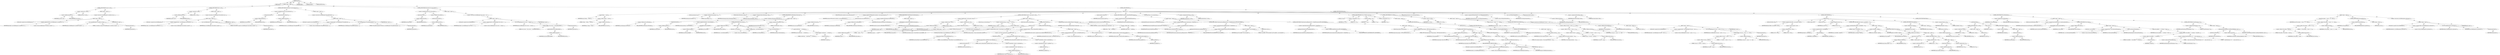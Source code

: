 digraph "execute" {  
"111669149696" [label = <(METHOD,execute)<SUB>99</SUB>> ]
"115964116992" [label = <(PARAM,this)<SUB>99</SUB>> ]
"25769803776" [label = <(BLOCK,&lt;empty&gt;,&lt;empty&gt;)<SUB>99</SUB>> ]
"47244640256" [label = <(CONTROL_STRUCTURE,IF,if (source == null))<SUB>100</SUB>> ]
"30064771072" [label = <(&lt;operator&gt;.equals,source == null)<SUB>100</SUB>> ]
"30064771073" [label = <(&lt;operator&gt;.fieldAccess,this.source)<SUB>100</SUB>> ]
"68719476755" [label = <(IDENTIFIER,this,source == null)> ]
"55834574848" [label = <(FIELD_IDENTIFIER,source,source)<SUB>100</SUB>> ]
"90194313216" [label = <(LITERAL,null,source == null)<SUB>100</SUB>> ]
"25769803777" [label = <(BLOCK,&lt;empty&gt;,&lt;empty&gt;)<SUB>100</SUB>> ]
"30064771074" [label = <(&lt;operator&gt;.throw,throw new BuildException(&quot;src attribute is requ...)<SUB>101</SUB>> ]
"25769803778" [label = <(BLOCK,&lt;empty&gt;,&lt;empty&gt;)<SUB>101</SUB>> ]
"94489280512" [label = <(LOCAL,$obj0: org.apache.tools.ant.BuildException)<SUB>101</SUB>> ]
"30064771075" [label = <(&lt;operator&gt;.assignment,$obj0 = new BuildException(&quot;src attribute is re...)<SUB>101</SUB>> ]
"68719476756" [label = <(IDENTIFIER,$obj0,$obj0 = new BuildException(&quot;src attribute is re...)<SUB>101</SUB>> ]
"30064771076" [label = <(&lt;operator&gt;.alloc,new BuildException(&quot;src attribute is required&quot;,...)<SUB>101</SUB>> ]
"30064771077" [label = <(&lt;init&gt;,new BuildException(&quot;src attribute is required&quot;,...)<SUB>101</SUB>> ]
"68719476757" [label = <(IDENTIFIER,$obj0,new BuildException(&quot;src attribute is required&quot;,...)<SUB>101</SUB>> ]
"90194313217" [label = <(LITERAL,&quot;src attribute is required&quot;,new BuildException(&quot;src attribute is required&quot;,...)<SUB>101</SUB>> ]
"30064771078" [label = <(getLocation,getLocation())<SUB>101</SUB>> ]
"68719476736" [label = <(IDENTIFIER,this,getLocation())<SUB>101</SUB>> ]
"68719476758" [label = <(IDENTIFIER,$obj0,&lt;empty&gt;)<SUB>101</SUB>> ]
"47244640257" [label = <(CONTROL_STRUCTURE,IF,if (dest == null))<SUB>104</SUB>> ]
"30064771079" [label = <(&lt;operator&gt;.equals,dest == null)<SUB>104</SUB>> ]
"30064771080" [label = <(&lt;operator&gt;.fieldAccess,this.dest)<SUB>104</SUB>> ]
"68719476759" [label = <(IDENTIFIER,this,dest == null)> ]
"55834574849" [label = <(FIELD_IDENTIFIER,dest,dest)<SUB>104</SUB>> ]
"90194313218" [label = <(LITERAL,null,dest == null)<SUB>104</SUB>> ]
"25769803779" [label = <(BLOCK,&lt;empty&gt;,&lt;empty&gt;)<SUB>104</SUB>> ]
"30064771081" [label = <(&lt;operator&gt;.throw,throw new BuildException(&quot;dest attribute is req...)<SUB>105</SUB>> ]
"25769803780" [label = <(BLOCK,&lt;empty&gt;,&lt;empty&gt;)<SUB>105</SUB>> ]
"94489280513" [label = <(LOCAL,$obj1: org.apache.tools.ant.BuildException)<SUB>105</SUB>> ]
"30064771082" [label = <(&lt;operator&gt;.assignment,$obj1 = new BuildException(&quot;dest attribute is r...)<SUB>105</SUB>> ]
"68719476760" [label = <(IDENTIFIER,$obj1,$obj1 = new BuildException(&quot;dest attribute is r...)<SUB>105</SUB>> ]
"30064771083" [label = <(&lt;operator&gt;.alloc,new BuildException(&quot;dest attribute is required&quot;...)<SUB>105</SUB>> ]
"30064771084" [label = <(&lt;init&gt;,new BuildException(&quot;dest attribute is required&quot;...)<SUB>105</SUB>> ]
"68719476761" [label = <(IDENTIFIER,$obj1,new BuildException(&quot;dest attribute is required&quot;...)<SUB>105</SUB>> ]
"90194313219" [label = <(LITERAL,&quot;dest attribute is required&quot;,new BuildException(&quot;dest attribute is required&quot;...)<SUB>105</SUB>> ]
"30064771085" [label = <(getLocation,getLocation())<SUB>105</SUB>> ]
"68719476737" [label = <(IDENTIFIER,this,getLocation())<SUB>105</SUB>> ]
"68719476762" [label = <(IDENTIFIER,$obj1,&lt;empty&gt;)<SUB>105</SUB>> ]
"47244640258" [label = <(CONTROL_STRUCTURE,IF,if (dest.exists() &amp;&amp; dest.isDirectory()))<SUB>108</SUB>> ]
"30064771086" [label = <(&lt;operator&gt;.logicalAnd,dest.exists() &amp;&amp; dest.isDirectory())<SUB>108</SUB>> ]
"30064771087" [label = <(exists,this.dest.exists())<SUB>108</SUB>> ]
"30064771088" [label = <(&lt;operator&gt;.fieldAccess,this.dest)<SUB>108</SUB>> ]
"68719476763" [label = <(IDENTIFIER,this,this.dest.exists())> ]
"55834574850" [label = <(FIELD_IDENTIFIER,dest,dest)<SUB>108</SUB>> ]
"30064771089" [label = <(isDirectory,this.dest.isDirectory())<SUB>108</SUB>> ]
"30064771090" [label = <(&lt;operator&gt;.fieldAccess,this.dest)<SUB>108</SUB>> ]
"68719476764" [label = <(IDENTIFIER,this,this.dest.isDirectory())> ]
"55834574851" [label = <(FIELD_IDENTIFIER,dest,dest)<SUB>108</SUB>> ]
"25769803781" [label = <(BLOCK,&lt;empty&gt;,&lt;empty&gt;)<SUB>108</SUB>> ]
"30064771091" [label = <(&lt;operator&gt;.throw,throw new BuildException(&quot;The specified destina...)<SUB>109</SUB>> ]
"25769803782" [label = <(BLOCK,&lt;empty&gt;,&lt;empty&gt;)<SUB>109</SUB>> ]
"94489280514" [label = <(LOCAL,$obj2: org.apache.tools.ant.BuildException)<SUB>109</SUB>> ]
"30064771092" [label = <(&lt;operator&gt;.assignment,$obj2 = new BuildException(&quot;The specified desti...)<SUB>109</SUB>> ]
"68719476765" [label = <(IDENTIFIER,$obj2,$obj2 = new BuildException(&quot;The specified desti...)<SUB>109</SUB>> ]
"30064771093" [label = <(&lt;operator&gt;.alloc,new BuildException(&quot;The specified destination i...)<SUB>109</SUB>> ]
"30064771094" [label = <(&lt;init&gt;,new BuildException(&quot;The specified destination i...)<SUB>109</SUB>> ]
"68719476766" [label = <(IDENTIFIER,$obj2,new BuildException(&quot;The specified destination i...)<SUB>109</SUB>> ]
"90194313220" [label = <(LITERAL,&quot;The specified destination is a directory&quot;,new BuildException(&quot;The specified destination i...)<SUB>109</SUB>> ]
"30064771095" [label = <(getLocation,getLocation())<SUB>110</SUB>> ]
"68719476738" [label = <(IDENTIFIER,this,getLocation())<SUB>110</SUB>> ]
"68719476767" [label = <(IDENTIFIER,$obj2,&lt;empty&gt;)<SUB>109</SUB>> ]
"47244640259" [label = <(CONTROL_STRUCTURE,IF,if (dest.exists() &amp;&amp; !dest.canWrite()))<SUB>113</SUB>> ]
"30064771096" [label = <(&lt;operator&gt;.logicalAnd,dest.exists() &amp;&amp; !dest.canWrite())<SUB>113</SUB>> ]
"30064771097" [label = <(exists,this.dest.exists())<SUB>113</SUB>> ]
"30064771098" [label = <(&lt;operator&gt;.fieldAccess,this.dest)<SUB>113</SUB>> ]
"68719476768" [label = <(IDENTIFIER,this,this.dest.exists())> ]
"55834574852" [label = <(FIELD_IDENTIFIER,dest,dest)<SUB>113</SUB>> ]
"30064771099" [label = <(&lt;operator&gt;.logicalNot,!dest.canWrite())<SUB>113</SUB>> ]
"30064771100" [label = <(canWrite,this.dest.canWrite())<SUB>113</SUB>> ]
"30064771101" [label = <(&lt;operator&gt;.fieldAccess,this.dest)<SUB>113</SUB>> ]
"68719476769" [label = <(IDENTIFIER,this,this.dest.canWrite())> ]
"55834574853" [label = <(FIELD_IDENTIFIER,dest,dest)<SUB>113</SUB>> ]
"25769803783" [label = <(BLOCK,&lt;empty&gt;,&lt;empty&gt;)<SUB>113</SUB>> ]
"30064771102" [label = <(&lt;operator&gt;.throw,throw new BuildException(&quot;Can't write to &quot; + de...)<SUB>114</SUB>> ]
"25769803784" [label = <(BLOCK,&lt;empty&gt;,&lt;empty&gt;)<SUB>114</SUB>> ]
"94489280515" [label = <(LOCAL,$obj3: org.apache.tools.ant.BuildException)<SUB>114</SUB>> ]
"30064771103" [label = <(&lt;operator&gt;.assignment,$obj3 = new BuildException(&quot;Can't write to &quot; + ...)<SUB>114</SUB>> ]
"68719476770" [label = <(IDENTIFIER,$obj3,$obj3 = new BuildException(&quot;Can't write to &quot; + ...)<SUB>114</SUB>> ]
"30064771104" [label = <(&lt;operator&gt;.alloc,new BuildException(&quot;Can't write to &quot; + dest.get...)<SUB>114</SUB>> ]
"30064771105" [label = <(&lt;init&gt;,new BuildException(&quot;Can't write to &quot; + dest.get...)<SUB>114</SUB>> ]
"68719476771" [label = <(IDENTIFIER,$obj3,new BuildException(&quot;Can't write to &quot; + dest.get...)<SUB>114</SUB>> ]
"30064771106" [label = <(&lt;operator&gt;.addition,&quot;Can't write to &quot; + dest.getAbsolutePath())<SUB>114</SUB>> ]
"90194313221" [label = <(LITERAL,&quot;Can't write to &quot;,&quot;Can't write to &quot; + dest.getAbsolutePath())<SUB>114</SUB>> ]
"30064771107" [label = <(getAbsolutePath,this.dest.getAbsolutePath())<SUB>114</SUB>> ]
"30064771108" [label = <(&lt;operator&gt;.fieldAccess,this.dest)<SUB>114</SUB>> ]
"68719476772" [label = <(IDENTIFIER,this,this.dest.getAbsolutePath())> ]
"55834574854" [label = <(FIELD_IDENTIFIER,dest,dest)<SUB>114</SUB>> ]
"30064771109" [label = <(getLocation,getLocation())<SUB>115</SUB>> ]
"68719476739" [label = <(IDENTIFIER,this,getLocation())<SUB>115</SUB>> ]
"68719476773" [label = <(IDENTIFIER,$obj3,&lt;empty&gt;)<SUB>114</SUB>> ]
"47244640260" [label = <(CONTROL_STRUCTURE,TRY,try)<SUB>118</SUB>> ]
"25769803785" [label = <(BLOCK,try,try)<SUB>118</SUB>> ]
"30064771110" [label = <(log,log(&quot;Getting: &quot; + source))<SUB>120</SUB>> ]
"68719476740" [label = <(IDENTIFIER,this,log(&quot;Getting: &quot; + source))<SUB>120</SUB>> ]
"30064771111" [label = <(&lt;operator&gt;.addition,&quot;Getting: &quot; + source)<SUB>120</SUB>> ]
"90194313222" [label = <(LITERAL,&quot;Getting: &quot;,&quot;Getting: &quot; + source)<SUB>120</SUB>> ]
"30064771112" [label = <(&lt;operator&gt;.fieldAccess,this.source)<SUB>120</SUB>> ]
"68719476774" [label = <(IDENTIFIER,this,&quot;Getting: &quot; + source)> ]
"55834574855" [label = <(FIELD_IDENTIFIER,source,source)<SUB>120</SUB>> ]
"94489280516" [label = <(LOCAL,long timestamp: long)<SUB>123</SUB>> ]
"30064771113" [label = <(&lt;operator&gt;.assignment,long timestamp = 0)<SUB>123</SUB>> ]
"68719476775" [label = <(IDENTIFIER,timestamp,long timestamp = 0)<SUB>123</SUB>> ]
"90194313223" [label = <(LITERAL,0,long timestamp = 0)<SUB>123</SUB>> ]
"94489280517" [label = <(LOCAL,boolean hasTimestamp: boolean)<SUB>125</SUB>> ]
"30064771114" [label = <(&lt;operator&gt;.assignment,boolean hasTimestamp = false)<SUB>125</SUB>> ]
"68719476776" [label = <(IDENTIFIER,hasTimestamp,boolean hasTimestamp = false)<SUB>125</SUB>> ]
"90194313224" [label = <(LITERAL,false,boolean hasTimestamp = false)<SUB>125</SUB>> ]
"47244640261" [label = <(CONTROL_STRUCTURE,IF,if (useTimestamp &amp;&amp; dest.exists()))<SUB>126</SUB>> ]
"30064771115" [label = <(&lt;operator&gt;.logicalAnd,useTimestamp &amp;&amp; dest.exists())<SUB>126</SUB>> ]
"30064771116" [label = <(&lt;operator&gt;.fieldAccess,this.useTimestamp)<SUB>126</SUB>> ]
"68719476777" [label = <(IDENTIFIER,this,useTimestamp &amp;&amp; dest.exists())> ]
"55834574856" [label = <(FIELD_IDENTIFIER,useTimestamp,useTimestamp)<SUB>126</SUB>> ]
"30064771117" [label = <(exists,this.dest.exists())<SUB>126</SUB>> ]
"30064771118" [label = <(&lt;operator&gt;.fieldAccess,this.dest)<SUB>126</SUB>> ]
"68719476778" [label = <(IDENTIFIER,this,this.dest.exists())> ]
"55834574857" [label = <(FIELD_IDENTIFIER,dest,dest)<SUB>126</SUB>> ]
"25769803786" [label = <(BLOCK,&lt;empty&gt;,&lt;empty&gt;)<SUB>126</SUB>> ]
"30064771119" [label = <(&lt;operator&gt;.assignment,timestamp = dest.lastModified())<SUB>127</SUB>> ]
"68719476779" [label = <(IDENTIFIER,timestamp,timestamp = dest.lastModified())<SUB>127</SUB>> ]
"30064771120" [label = <(lastModified,this.dest.lastModified())<SUB>127</SUB>> ]
"30064771121" [label = <(&lt;operator&gt;.fieldAccess,this.dest)<SUB>127</SUB>> ]
"68719476780" [label = <(IDENTIFIER,this,this.dest.lastModified())> ]
"55834574858" [label = <(FIELD_IDENTIFIER,dest,dest)<SUB>127</SUB>> ]
"47244640262" [label = <(CONTROL_STRUCTURE,IF,if (this.verbose))<SUB>128</SUB>> ]
"30064771122" [label = <(&lt;operator&gt;.fieldAccess,this.verbose)<SUB>128</SUB>> ]
"68719476781" [label = <(IDENTIFIER,this,if (this.verbose))> ]
"55834574859" [label = <(FIELD_IDENTIFIER,verbose,verbose)<SUB>128</SUB>> ]
"25769803787" [label = <(BLOCK,&lt;empty&gt;,&lt;empty&gt;)<SUB>128</SUB>> ]
"94489280518" [label = <(LOCAL,Date t: java.util.Date)<SUB>129</SUB>> ]
"30064771123" [label = <(&lt;operator&gt;.assignment,Date t = new Date(timestamp))<SUB>129</SUB>> ]
"68719476782" [label = <(IDENTIFIER,t,Date t = new Date(timestamp))<SUB>129</SUB>> ]
"30064771124" [label = <(&lt;operator&gt;.alloc,new Date(timestamp))<SUB>129</SUB>> ]
"30064771125" [label = <(&lt;init&gt;,new Date(timestamp))<SUB>129</SUB>> ]
"68719476783" [label = <(IDENTIFIER,t,new Date(timestamp))<SUB>129</SUB>> ]
"68719476784" [label = <(IDENTIFIER,timestamp,new Date(timestamp))<SUB>129</SUB>> ]
"30064771126" [label = <(log,log(&quot;local file date : &quot; + t.toString()))<SUB>130</SUB>> ]
"68719476741" [label = <(IDENTIFIER,this,log(&quot;local file date : &quot; + t.toString()))<SUB>130</SUB>> ]
"30064771127" [label = <(&lt;operator&gt;.addition,&quot;local file date : &quot; + t.toString())<SUB>130</SUB>> ]
"90194313225" [label = <(LITERAL,&quot;local file date : &quot;,&quot;local file date : &quot; + t.toString())<SUB>130</SUB>> ]
"30064771128" [label = <(toString,t.toString())<SUB>130</SUB>> ]
"68719476785" [label = <(IDENTIFIER,t,t.toString())<SUB>130</SUB>> ]
"30064771129" [label = <(&lt;operator&gt;.assignment,hasTimestamp = true)<SUB>133</SUB>> ]
"68719476786" [label = <(IDENTIFIER,hasTimestamp,hasTimestamp = true)<SUB>133</SUB>> ]
"90194313226" [label = <(LITERAL,true,hasTimestamp = true)<SUB>133</SUB>> ]
"94489280519" [label = <(LOCAL,URLConnection connection: java.net.URLConnection)<SUB>137</SUB>> ]
"30064771130" [label = <(&lt;operator&gt;.assignment,URLConnection connection = source.openConnection())<SUB>137</SUB>> ]
"68719476787" [label = <(IDENTIFIER,connection,URLConnection connection = source.openConnection())<SUB>137</SUB>> ]
"30064771131" [label = <(openConnection,this.source.openConnection())<SUB>137</SUB>> ]
"30064771132" [label = <(&lt;operator&gt;.fieldAccess,this.source)<SUB>137</SUB>> ]
"68719476788" [label = <(IDENTIFIER,this,this.source.openConnection())> ]
"55834574860" [label = <(FIELD_IDENTIFIER,source,source)<SUB>137</SUB>> ]
"47244640263" [label = <(CONTROL_STRUCTURE,IF,if (useTimestamp &amp;&amp; hasTimestamp))<SUB>140</SUB>> ]
"30064771133" [label = <(&lt;operator&gt;.logicalAnd,useTimestamp &amp;&amp; hasTimestamp)<SUB>140</SUB>> ]
"30064771134" [label = <(&lt;operator&gt;.fieldAccess,this.useTimestamp)<SUB>140</SUB>> ]
"68719476789" [label = <(IDENTIFIER,this,useTimestamp &amp;&amp; hasTimestamp)> ]
"55834574861" [label = <(FIELD_IDENTIFIER,useTimestamp,useTimestamp)<SUB>140</SUB>> ]
"68719476790" [label = <(IDENTIFIER,hasTimestamp,useTimestamp &amp;&amp; hasTimestamp)<SUB>140</SUB>> ]
"25769803788" [label = <(BLOCK,&lt;empty&gt;,&lt;empty&gt;)<SUB>140</SUB>> ]
"30064771135" [label = <(setIfModifiedSince,connection.setIfModifiedSince(timestamp))<SUB>141</SUB>> ]
"68719476791" [label = <(IDENTIFIER,connection,connection.setIfModifiedSince(timestamp))<SUB>141</SUB>> ]
"68719476792" [label = <(IDENTIFIER,timestamp,connection.setIfModifiedSince(timestamp))<SUB>141</SUB>> ]
"47244640264" [label = <(CONTROL_STRUCTURE,IF,if (uname != null || pword != null))<SUB>144</SUB>> ]
"30064771136" [label = <(&lt;operator&gt;.logicalOr,uname != null || pword != null)<SUB>144</SUB>> ]
"30064771137" [label = <(&lt;operator&gt;.notEquals,uname != null)<SUB>144</SUB>> ]
"30064771138" [label = <(&lt;operator&gt;.fieldAccess,this.uname)<SUB>144</SUB>> ]
"68719476793" [label = <(IDENTIFIER,this,uname != null)> ]
"55834574862" [label = <(FIELD_IDENTIFIER,uname,uname)<SUB>144</SUB>> ]
"90194313227" [label = <(LITERAL,null,uname != null)<SUB>144</SUB>> ]
"30064771139" [label = <(&lt;operator&gt;.notEquals,pword != null)<SUB>144</SUB>> ]
"30064771140" [label = <(&lt;operator&gt;.fieldAccess,this.pword)<SUB>144</SUB>> ]
"68719476794" [label = <(IDENTIFIER,this,pword != null)> ]
"55834574863" [label = <(FIELD_IDENTIFIER,pword,pword)<SUB>144</SUB>> ]
"90194313228" [label = <(LITERAL,null,pword != null)<SUB>144</SUB>> ]
"25769803789" [label = <(BLOCK,&lt;empty&gt;,&lt;empty&gt;)<SUB>144</SUB>> ]
"94489280520" [label = <(LOCAL,String up: java.lang.String)<SUB>145</SUB>> ]
"30064771141" [label = <(&lt;operator&gt;.assignment,String up = uname + &quot;:&quot; + pword)<SUB>145</SUB>> ]
"68719476795" [label = <(IDENTIFIER,up,String up = uname + &quot;:&quot; + pword)<SUB>145</SUB>> ]
"30064771142" [label = <(&lt;operator&gt;.addition,uname + &quot;:&quot; + pword)<SUB>145</SUB>> ]
"30064771143" [label = <(&lt;operator&gt;.addition,uname + &quot;:&quot;)<SUB>145</SUB>> ]
"30064771144" [label = <(&lt;operator&gt;.fieldAccess,this.uname)<SUB>145</SUB>> ]
"68719476796" [label = <(IDENTIFIER,this,uname + &quot;:&quot;)> ]
"55834574864" [label = <(FIELD_IDENTIFIER,uname,uname)<SUB>145</SUB>> ]
"90194313229" [label = <(LITERAL,&quot;:&quot;,uname + &quot;:&quot;)<SUB>145</SUB>> ]
"30064771145" [label = <(&lt;operator&gt;.fieldAccess,this.pword)<SUB>145</SUB>> ]
"68719476797" [label = <(IDENTIFIER,this,uname + &quot;:&quot; + pword)> ]
"55834574865" [label = <(FIELD_IDENTIFIER,pword,pword)<SUB>145</SUB>> ]
"94489280521" [label = <(LOCAL,String encoding: java.lang.String)<SUB>146</SUB>> ]
"47244640265" [label = <(CONTROL_STRUCTURE,TRY,try)<SUB>148</SUB>> ]
"25769803790" [label = <(BLOCK,try,try)<SUB>148</SUB>> ]
"94489280522" [label = <(LOCAL,Object encoder: java.lang.Object)<SUB>149</SUB>> ]
"30064771146" [label = <(&lt;operator&gt;.assignment,Object encoder = Class.forName(&quot;sun.misc.BASE64...)<SUB>149</SUB>> ]
"68719476798" [label = <(IDENTIFIER,encoder,Object encoder = Class.forName(&quot;sun.misc.BASE64...)<SUB>149</SUB>> ]
"30064771147" [label = <(newInstance,Class.forName(&quot;sun.misc.BASE64Encoder&quot;).newInst...)<SUB>150</SUB>> ]
"30064771148" [label = <(forName,Class.forName(&quot;sun.misc.BASE64Encoder&quot;))<SUB>150</SUB>> ]
"68719476799" [label = <(IDENTIFIER,Class,Class.forName(&quot;sun.misc.BASE64Encoder&quot;))<SUB>150</SUB>> ]
"90194313230" [label = <(LITERAL,&quot;sun.misc.BASE64Encoder&quot;,Class.forName(&quot;sun.misc.BASE64Encoder&quot;))<SUB>150</SUB>> ]
"30064771149" [label = <(&lt;operator&gt;.assignment,encoding = (String) encoder.getClass().getMetho...)<SUB>151</SUB>> ]
"68719476800" [label = <(IDENTIFIER,encoding,encoding = (String) encoder.getClass().getMetho...)<SUB>151</SUB>> ]
"30064771150" [label = <(&lt;operator&gt;.cast,(String) encoder.getClass().getMethod(&quot;encode&quot;,...)<SUB>151</SUB>> ]
"180388626432" [label = <(TYPE_REF,String,String)<SUB>151</SUB>> ]
"30064771151" [label = <(invoke,encoder.getClass().getMethod(&quot;encode&quot;, new Clas...)<SUB>152</SUB>> ]
"30064771152" [label = <(getMethod,encoder.getClass().getMethod(&quot;encode&quot;, new Clas...)<SUB>152</SUB>> ]
"30064771153" [label = <(getClass,encoder.getClass())<SUB>152</SUB>> ]
"68719476801" [label = <(IDENTIFIER,encoder,encoder.getClass())<SUB>152</SUB>> ]
"90194313231" [label = <(LITERAL,&quot;encode&quot;,encoder.getClass().getMethod(&quot;encode&quot;, new Clas...)<SUB>152</SUB>> ]
"30064771154" [label = <(&lt;operator&gt;.arrayInitializer,&lt;operator&gt;.arrayInitializer)<SUB>152</SUB>> ]
"30064771155" [label = <(&lt;operator&gt;.arrayInitializer,new Class[] { byte[].class })<SUB>152</SUB>> ]
"30064771156" [label = <(&lt;operator&gt;.fieldAccess,byte[].class)<SUB>152</SUB>> ]
"68719476802" [label = <(IDENTIFIER,byte[],new Class[] { byte[].class })<SUB>152</SUB>> ]
"55834574866" [label = <(FIELD_IDENTIFIER,class,class)<SUB>152</SUB>> ]
"68719476803" [label = <(IDENTIFIER,encoder,encoder.getClass().getMethod(&quot;encode&quot;, new Clas...)<SUB>153</SUB>> ]
"30064771157" [label = <(&lt;operator&gt;.arrayInitializer,&lt;operator&gt;.arrayInitializer)<SUB>152</SUB>> ]
"30064771158" [label = <(&lt;operator&gt;.arrayInitializer,new Object[] { up.getBytes() })<SUB>153</SUB>> ]
"30064771159" [label = <(getBytes,up.getBytes())<SUB>153</SUB>> ]
"68719476804" [label = <(IDENTIFIER,up,up.getBytes())<SUB>153</SUB>> ]
"47244640266" [label = <(CONTROL_STRUCTURE,CATCH,catch)<SUB>155</SUB>> ]
"25769803791" [label = <(BLOCK,&lt;empty&gt;,&lt;empty&gt;)<SUB>155</SUB>> ]
"94489280523" [label = <(LOCAL,Base64Converter encoder: org.apache.tools.ant.taskdefs.Get$Base64Converter)<SUB>156</SUB>> ]
"30064771160" [label = <(&lt;operator&gt;.assignment,Base64Converter encoder = new Base64Converter())<SUB>156</SUB>> ]
"68719476805" [label = <(IDENTIFIER,encoder,Base64Converter encoder = new Base64Converter())<SUB>156</SUB>> ]
"30064771161" [label = <(&lt;operator&gt;.alloc,new Base64Converter())<SUB>156</SUB>> ]
"30064771162" [label = <(&lt;init&gt;,new Base64Converter())<SUB>156</SUB>> ]
"68719476806" [label = <(IDENTIFIER,encoder,new Base64Converter())<SUB>156</SUB>> ]
"30064771163" [label = <(&lt;operator&gt;.assignment,encoding = encoder.encode(up.getBytes()))<SUB>157</SUB>> ]
"68719476807" [label = <(IDENTIFIER,encoding,encoding = encoder.encode(up.getBytes()))<SUB>157</SUB>> ]
"30064771164" [label = <(encode,encoder.encode(up.getBytes()))<SUB>157</SUB>> ]
"68719476808" [label = <(IDENTIFIER,encoder,encoder.encode(up.getBytes()))<SUB>157</SUB>> ]
"30064771165" [label = <(getBytes,up.getBytes())<SUB>157</SUB>> ]
"68719476809" [label = <(IDENTIFIER,up,up.getBytes())<SUB>157</SUB>> ]
"30064771166" [label = <(setRequestProperty,connection.setRequestProperty(&quot;Authorization&quot;, ...)<SUB>159</SUB>> ]
"68719476810" [label = <(IDENTIFIER,connection,connection.setRequestProperty(&quot;Authorization&quot;, ...)<SUB>159</SUB>> ]
"90194313232" [label = <(LITERAL,&quot;Authorization&quot;,connection.setRequestProperty(&quot;Authorization&quot;, ...)<SUB>159</SUB>> ]
"30064771167" [label = <(&lt;operator&gt;.addition,&quot;Basic &quot; + encoding)<SUB>160</SUB>> ]
"90194313233" [label = <(LITERAL,&quot;Basic &quot;,&quot;Basic &quot; + encoding)<SUB>160</SUB>> ]
"68719476811" [label = <(IDENTIFIER,encoding,&quot;Basic &quot; + encoding)<SUB>160</SUB>> ]
"30064771168" [label = <(connect,connection.connect())<SUB>164</SUB>> ]
"68719476812" [label = <(IDENTIFIER,connection,connection.connect())<SUB>164</SUB>> ]
"47244640267" [label = <(CONTROL_STRUCTURE,IF,if (connection instanceof HttpURLConnection))<SUB>166</SUB>> ]
"30064771169" [label = <(&lt;operator&gt;.instanceOf,connection instanceof HttpURLConnection)<SUB>166</SUB>> ]
"68719476813" [label = <(IDENTIFIER,connection,connection instanceof HttpURLConnection)<SUB>166</SUB>> ]
"180388626433" [label = <(TYPE_REF,HttpURLConnection,HttpURLConnection)<SUB>166</SUB>> ]
"25769803792" [label = <(BLOCK,&lt;empty&gt;,&lt;empty&gt;)<SUB>166</SUB>> ]
"94489280524" [label = <(LOCAL,HttpURLConnection httpConnection: java.net.HttpURLConnection)<SUB>167</SUB>> ]
"30064771170" [label = <(&lt;operator&gt;.assignment,HttpURLConnection httpConnection = (HttpURLConn...)<SUB>167</SUB>> ]
"68719476814" [label = <(IDENTIFIER,httpConnection,HttpURLConnection httpConnection = (HttpURLConn...)<SUB>167</SUB>> ]
"30064771171" [label = <(&lt;operator&gt;.cast,(HttpURLConnection) connection)<SUB>168</SUB>> ]
"180388626434" [label = <(TYPE_REF,HttpURLConnection,HttpURLConnection)<SUB>168</SUB>> ]
"68719476815" [label = <(IDENTIFIER,connection,(HttpURLConnection) connection)<SUB>168</SUB>> ]
"47244640268" [label = <(CONTROL_STRUCTURE,IF,if (httpConnection.getResponseCode() == HttpURLConnection.HTTP_NOT_MODIFIED))<SUB>169</SUB>> ]
"30064771172" [label = <(&lt;operator&gt;.equals,httpConnection.getResponseCode() == HttpURLConn...)<SUB>169</SUB>> ]
"30064771173" [label = <(getResponseCode,httpConnection.getResponseCode())<SUB>169</SUB>> ]
"68719476816" [label = <(IDENTIFIER,httpConnection,httpConnection.getResponseCode())<SUB>169</SUB>> ]
"30064771174" [label = <(&lt;operator&gt;.fieldAccess,HttpURLConnection.HTTP_NOT_MODIFIED)<SUB>170</SUB>> ]
"68719476817" [label = <(IDENTIFIER,HttpURLConnection,httpConnection.getResponseCode() == HttpURLConn...)<SUB>170</SUB>> ]
"55834574867" [label = <(FIELD_IDENTIFIER,HTTP_NOT_MODIFIED,HTTP_NOT_MODIFIED)<SUB>170</SUB>> ]
"25769803793" [label = <(BLOCK,&lt;empty&gt;,&lt;empty&gt;)<SUB>170</SUB>> ]
"30064771175" [label = <(log,log(&quot;Not modified - so not downloaded&quot;))<SUB>175</SUB>> ]
"68719476742" [label = <(IDENTIFIER,this,log(&quot;Not modified - so not downloaded&quot;))<SUB>175</SUB>> ]
"90194313234" [label = <(LITERAL,&quot;Not modified - so not downloaded&quot;,log(&quot;Not modified - so not downloaded&quot;))<SUB>175</SUB>> ]
"146028888064" [label = <(RETURN,return;,return;)<SUB>176</SUB>> ]
"47244640269" [label = <(CONTROL_STRUCTURE,IF,if (httpConnection.getResponseCode() == HttpURLConnection.HTTP_UNAUTHORIZED))<SUB>179</SUB>> ]
"30064771176" [label = <(&lt;operator&gt;.equals,httpConnection.getResponseCode() == HttpURLConn...)<SUB>179</SUB>> ]
"30064771177" [label = <(getResponseCode,httpConnection.getResponseCode())<SUB>179</SUB>> ]
"68719476818" [label = <(IDENTIFIER,httpConnection,httpConnection.getResponseCode())<SUB>179</SUB>> ]
"30064771178" [label = <(&lt;operator&gt;.fieldAccess,HttpURLConnection.HTTP_UNAUTHORIZED)<SUB>180</SUB>> ]
"68719476819" [label = <(IDENTIFIER,HttpURLConnection,httpConnection.getResponseCode() == HttpURLConn...)<SUB>180</SUB>> ]
"55834574868" [label = <(FIELD_IDENTIFIER,HTTP_UNAUTHORIZED,HTTP_UNAUTHORIZED)<SUB>180</SUB>> ]
"25769803794" [label = <(BLOCK,&lt;empty&gt;,&lt;empty&gt;)<SUB>180</SUB>> ]
"94489280525" [label = <(LOCAL,String message: java.lang.String)<SUB>181</SUB>> ]
"30064771179" [label = <(&lt;operator&gt;.assignment,String message = &quot;HTTP Authorization failure&quot;)<SUB>181</SUB>> ]
"68719476820" [label = <(IDENTIFIER,message,String message = &quot;HTTP Authorization failure&quot;)<SUB>181</SUB>> ]
"90194313235" [label = <(LITERAL,&quot;HTTP Authorization failure&quot;,String message = &quot;HTTP Authorization failure&quot;)<SUB>181</SUB>> ]
"47244640270" [label = <(CONTROL_STRUCTURE,IF,if (this.ignoreErrors))<SUB>182</SUB>> ]
"30064771180" [label = <(&lt;operator&gt;.fieldAccess,this.ignoreErrors)<SUB>182</SUB>> ]
"68719476821" [label = <(IDENTIFIER,this,if (this.ignoreErrors))> ]
"55834574869" [label = <(FIELD_IDENTIFIER,ignoreErrors,ignoreErrors)<SUB>182</SUB>> ]
"25769803795" [label = <(BLOCK,&lt;empty&gt;,&lt;empty&gt;)<SUB>182</SUB>> ]
"30064771181" [label = <(log,log(message, Project.MSG_WARN))<SUB>183</SUB>> ]
"68719476743" [label = <(IDENTIFIER,this,log(message, Project.MSG_WARN))<SUB>183</SUB>> ]
"68719476822" [label = <(IDENTIFIER,message,log(message, Project.MSG_WARN))<SUB>183</SUB>> ]
"30064771182" [label = <(&lt;operator&gt;.fieldAccess,Project.MSG_WARN)<SUB>183</SUB>> ]
"68719476823" [label = <(IDENTIFIER,Project,log(message, Project.MSG_WARN))<SUB>183</SUB>> ]
"55834574870" [label = <(FIELD_IDENTIFIER,MSG_WARN,MSG_WARN)<SUB>183</SUB>> ]
"146028888065" [label = <(RETURN,return;,return;)<SUB>184</SUB>> ]
"47244640271" [label = <(CONTROL_STRUCTURE,ELSE,else)<SUB>185</SUB>> ]
"25769803796" [label = <(BLOCK,&lt;empty&gt;,&lt;empty&gt;)<SUB>185</SUB>> ]
"30064771183" [label = <(&lt;operator&gt;.throw,throw new BuildException(message);)<SUB>186</SUB>> ]
"25769803797" [label = <(BLOCK,&lt;empty&gt;,&lt;empty&gt;)<SUB>186</SUB>> ]
"94489280526" [label = <(LOCAL,$obj4: org.apache.tools.ant.BuildException)<SUB>186</SUB>> ]
"30064771184" [label = <(&lt;operator&gt;.assignment,$obj4 = new BuildException(message))<SUB>186</SUB>> ]
"68719476824" [label = <(IDENTIFIER,$obj4,$obj4 = new BuildException(message))<SUB>186</SUB>> ]
"30064771185" [label = <(&lt;operator&gt;.alloc,new BuildException(message))<SUB>186</SUB>> ]
"30064771186" [label = <(&lt;init&gt;,new BuildException(message))<SUB>186</SUB>> ]
"68719476825" [label = <(IDENTIFIER,$obj4,new BuildException(message))<SUB>186</SUB>> ]
"68719476826" [label = <(IDENTIFIER,message,new BuildException(message))<SUB>186</SUB>> ]
"68719476827" [label = <(IDENTIFIER,$obj4,&lt;empty&gt;)<SUB>186</SUB>> ]
"94489280527" [label = <(LOCAL,InputStream is: java.io.InputStream)<SUB>198</SUB>> ]
"30064771187" [label = <(&lt;operator&gt;.assignment,InputStream is = null)<SUB>198</SUB>> ]
"68719476828" [label = <(IDENTIFIER,is,InputStream is = null)<SUB>198</SUB>> ]
"90194313236" [label = <(LITERAL,null,InputStream is = null)<SUB>198</SUB>> ]
"47244640272" [label = <(CONTROL_STRUCTURE,FOR,for (int i = 0; Some(i &lt; 3); i++))<SUB>199</SUB>> ]
"94489280528" [label = <(LOCAL,int i: int)<SUB>199</SUB>> ]
"30064771188" [label = <(&lt;operator&gt;.assignment,int i = 0)<SUB>199</SUB>> ]
"68719476829" [label = <(IDENTIFIER,i,int i = 0)<SUB>199</SUB>> ]
"90194313237" [label = <(LITERAL,0,int i = 0)<SUB>199</SUB>> ]
"30064771189" [label = <(&lt;operator&gt;.lessThan,i &lt; 3)<SUB>199</SUB>> ]
"68719476830" [label = <(IDENTIFIER,i,i &lt; 3)<SUB>199</SUB>> ]
"90194313238" [label = <(LITERAL,3,i &lt; 3)<SUB>199</SUB>> ]
"30064771190" [label = <(&lt;operator&gt;.postIncrement,i++)<SUB>199</SUB>> ]
"68719476831" [label = <(IDENTIFIER,i,i++)<SUB>199</SUB>> ]
"25769803798" [label = <(BLOCK,&lt;empty&gt;,&lt;empty&gt;)<SUB>199</SUB>> ]
"47244640273" [label = <(CONTROL_STRUCTURE,TRY,try)<SUB>200</SUB>> ]
"25769803799" [label = <(BLOCK,try,try)<SUB>200</SUB>> ]
"30064771191" [label = <(&lt;operator&gt;.assignment,is = connection.getInputStream())<SUB>201</SUB>> ]
"68719476832" [label = <(IDENTIFIER,is,is = connection.getInputStream())<SUB>201</SUB>> ]
"30064771192" [label = <(getInputStream,connection.getInputStream())<SUB>201</SUB>> ]
"68719476833" [label = <(IDENTIFIER,connection,connection.getInputStream())<SUB>201</SUB>> ]
"47244640274" [label = <(CONTROL_STRUCTURE,BREAK,break;)<SUB>202</SUB>> ]
"47244640275" [label = <(CONTROL_STRUCTURE,CATCH,catch)<SUB>203</SUB>> ]
"25769803800" [label = <(BLOCK,&lt;empty&gt;,&lt;empty&gt;)<SUB>203</SUB>> ]
"30064771193" [label = <(log,log(&quot;Error opening connection &quot; + ex))<SUB>204</SUB>> ]
"68719476744" [label = <(IDENTIFIER,this,log(&quot;Error opening connection &quot; + ex))<SUB>204</SUB>> ]
"30064771194" [label = <(&lt;operator&gt;.addition,&quot;Error opening connection &quot; + ex)<SUB>204</SUB>> ]
"90194313239" [label = <(LITERAL,&quot;Error opening connection &quot;,&quot;Error opening connection &quot; + ex)<SUB>204</SUB>> ]
"68719476834" [label = <(IDENTIFIER,ex,&quot;Error opening connection &quot; + ex)<SUB>204</SUB>> ]
"47244640276" [label = <(CONTROL_STRUCTURE,IF,if (is == null))<SUB>207</SUB>> ]
"30064771195" [label = <(&lt;operator&gt;.equals,is == null)<SUB>207</SUB>> ]
"68719476835" [label = <(IDENTIFIER,is,is == null)<SUB>207</SUB>> ]
"90194313240" [label = <(LITERAL,null,is == null)<SUB>207</SUB>> ]
"25769803801" [label = <(BLOCK,&lt;empty&gt;,&lt;empty&gt;)<SUB>207</SUB>> ]
"30064771196" [label = <(log,log(&quot;Can't get &quot; + source + &quot; to &quot; + dest))<SUB>208</SUB>> ]
"68719476745" [label = <(IDENTIFIER,this,log(&quot;Can't get &quot; + source + &quot; to &quot; + dest))<SUB>208</SUB>> ]
"30064771197" [label = <(&lt;operator&gt;.addition,&quot;Can't get &quot; + source + &quot; to &quot; + dest)<SUB>208</SUB>> ]
"30064771198" [label = <(&lt;operator&gt;.addition,&quot;Can't get &quot; + source + &quot; to &quot;)<SUB>208</SUB>> ]
"30064771199" [label = <(&lt;operator&gt;.addition,&quot;Can't get &quot; + source)<SUB>208</SUB>> ]
"90194313241" [label = <(LITERAL,&quot;Can't get &quot;,&quot;Can't get &quot; + source)<SUB>208</SUB>> ]
"30064771200" [label = <(&lt;operator&gt;.fieldAccess,this.source)<SUB>208</SUB>> ]
"68719476836" [label = <(IDENTIFIER,this,&quot;Can't get &quot; + source)> ]
"55834574871" [label = <(FIELD_IDENTIFIER,source,source)<SUB>208</SUB>> ]
"90194313242" [label = <(LITERAL,&quot; to &quot;,&quot;Can't get &quot; + source + &quot; to &quot;)<SUB>208</SUB>> ]
"30064771201" [label = <(&lt;operator&gt;.fieldAccess,this.dest)<SUB>208</SUB>> ]
"68719476837" [label = <(IDENTIFIER,this,&quot;Can't get &quot; + source + &quot; to &quot; + dest)> ]
"55834574872" [label = <(FIELD_IDENTIFIER,dest,dest)<SUB>208</SUB>> ]
"47244640277" [label = <(CONTROL_STRUCTURE,IF,if (this.ignoreErrors))<SUB>209</SUB>> ]
"30064771202" [label = <(&lt;operator&gt;.fieldAccess,this.ignoreErrors)<SUB>209</SUB>> ]
"68719476838" [label = <(IDENTIFIER,this,if (this.ignoreErrors))> ]
"55834574873" [label = <(FIELD_IDENTIFIER,ignoreErrors,ignoreErrors)<SUB>209</SUB>> ]
"25769803802" [label = <(BLOCK,&lt;empty&gt;,&lt;empty&gt;)<SUB>209</SUB>> ]
"146028888066" [label = <(RETURN,return;,return;)<SUB>210</SUB>> ]
"30064771203" [label = <(&lt;operator&gt;.throw,throw new BuildException(&quot;Can't get &quot; + source ...)<SUB>212</SUB>> ]
"25769803803" [label = <(BLOCK,&lt;empty&gt;,&lt;empty&gt;)<SUB>212</SUB>> ]
"94489280529" [label = <(LOCAL,$obj5: org.apache.tools.ant.BuildException)<SUB>212</SUB>> ]
"30064771204" [label = <(&lt;operator&gt;.assignment,$obj5 = new BuildException(&quot;Can't get &quot; + sourc...)<SUB>212</SUB>> ]
"68719476839" [label = <(IDENTIFIER,$obj5,$obj5 = new BuildException(&quot;Can't get &quot; + sourc...)<SUB>212</SUB>> ]
"30064771205" [label = <(&lt;operator&gt;.alloc,new BuildException(&quot;Can't get &quot; + source + &quot; to...)<SUB>212</SUB>> ]
"30064771206" [label = <(&lt;init&gt;,new BuildException(&quot;Can't get &quot; + source + &quot; to...)<SUB>212</SUB>> ]
"68719476840" [label = <(IDENTIFIER,$obj5,new BuildException(&quot;Can't get &quot; + source + &quot; to...)<SUB>212</SUB>> ]
"30064771207" [label = <(&lt;operator&gt;.addition,&quot;Can't get &quot; + source + &quot; to &quot; + dest)<SUB>212</SUB>> ]
"30064771208" [label = <(&lt;operator&gt;.addition,&quot;Can't get &quot; + source + &quot; to &quot;)<SUB>212</SUB>> ]
"30064771209" [label = <(&lt;operator&gt;.addition,&quot;Can't get &quot; + source)<SUB>212</SUB>> ]
"90194313243" [label = <(LITERAL,&quot;Can't get &quot;,&quot;Can't get &quot; + source)<SUB>212</SUB>> ]
"30064771210" [label = <(&lt;operator&gt;.fieldAccess,this.source)<SUB>212</SUB>> ]
"68719476841" [label = <(IDENTIFIER,this,&quot;Can't get &quot; + source)> ]
"55834574874" [label = <(FIELD_IDENTIFIER,source,source)<SUB>212</SUB>> ]
"90194313244" [label = <(LITERAL,&quot; to &quot;,&quot;Can't get &quot; + source + &quot; to &quot;)<SUB>212</SUB>> ]
"30064771211" [label = <(&lt;operator&gt;.fieldAccess,this.dest)<SUB>212</SUB>> ]
"68719476842" [label = <(IDENTIFIER,this,&quot;Can't get &quot; + source + &quot; to &quot; + dest)> ]
"55834574875" [label = <(FIELD_IDENTIFIER,dest,dest)<SUB>212</SUB>> ]
"30064771212" [label = <(getLocation,getLocation())<SUB>213</SUB>> ]
"68719476746" [label = <(IDENTIFIER,this,getLocation())<SUB>213</SUB>> ]
"68719476843" [label = <(IDENTIFIER,$obj5,&lt;empty&gt;)<SUB>212</SUB>> ]
"94489280530" [label = <(LOCAL,FileOutputStream fos: java.io.FileOutputStream)<SUB>216</SUB>> ]
"30064771213" [label = <(&lt;operator&gt;.assignment,FileOutputStream fos = new FileOutputStream(dest))<SUB>216</SUB>> ]
"68719476844" [label = <(IDENTIFIER,fos,FileOutputStream fos = new FileOutputStream(dest))<SUB>216</SUB>> ]
"30064771214" [label = <(&lt;operator&gt;.alloc,new FileOutputStream(dest))<SUB>216</SUB>> ]
"30064771215" [label = <(&lt;init&gt;,new FileOutputStream(dest))<SUB>216</SUB>> ]
"68719476845" [label = <(IDENTIFIER,fos,new FileOutputStream(dest))<SUB>216</SUB>> ]
"30064771216" [label = <(&lt;operator&gt;.fieldAccess,this.dest)<SUB>216</SUB>> ]
"68719476846" [label = <(IDENTIFIER,this,new FileOutputStream(dest))> ]
"55834574876" [label = <(FIELD_IDENTIFIER,dest,dest)<SUB>216</SUB>> ]
"94489280531" [label = <(LOCAL,boolean finished: boolean)<SUB>217</SUB>> ]
"30064771217" [label = <(&lt;operator&gt;.assignment,boolean finished = false)<SUB>217</SUB>> ]
"68719476847" [label = <(IDENTIFIER,finished,boolean finished = false)<SUB>217</SUB>> ]
"90194313245" [label = <(LITERAL,false,boolean finished = false)<SUB>217</SUB>> ]
"47244640278" [label = <(CONTROL_STRUCTURE,TRY,try)<SUB>218</SUB>> ]
"25769803804" [label = <(BLOCK,try,try)<SUB>218</SUB>> ]
"94489280532" [label = <(LOCAL,byte[] buffer: byte[])<SUB>219</SUB>> ]
"30064771218" [label = <(&lt;operator&gt;.assignment,byte[] buffer = new byte[100 * 1024])<SUB>219</SUB>> ]
"68719476848" [label = <(IDENTIFIER,buffer,byte[] buffer = new byte[100 * 1024])<SUB>219</SUB>> ]
"30064771219" [label = <(&lt;operator&gt;.alloc,new byte[100 * 1024])> ]
"30064771220" [label = <(&lt;operator&gt;.multiplication,100 * 1024)<SUB>219</SUB>> ]
"90194313246" [label = <(LITERAL,100,100 * 1024)<SUB>219</SUB>> ]
"90194313247" [label = <(LITERAL,1024,100 * 1024)<SUB>219</SUB>> ]
"94489280533" [label = <(LOCAL,int length: int)<SUB>220</SUB>> ]
"94489280534" [label = <(LOCAL,int dots: int)<SUB>221</SUB>> ]
"30064771221" [label = <(&lt;operator&gt;.assignment,int dots = 0)<SUB>221</SUB>> ]
"68719476849" [label = <(IDENTIFIER,dots,int dots = 0)<SUB>221</SUB>> ]
"90194313248" [label = <(LITERAL,0,int dots = 0)<SUB>221</SUB>> ]
"47244640279" [label = <(CONTROL_STRUCTURE,WHILE,while ((length = is.read(buffer)) &gt;= 0))<SUB>223</SUB>> ]
"30064771222" [label = <(&lt;operator&gt;.greaterEqualsThan,(length = is.read(buffer)) &gt;= 0)<SUB>223</SUB>> ]
"30064771223" [label = <(&lt;operator&gt;.assignment,length = is.read(buffer))<SUB>223</SUB>> ]
"68719476850" [label = <(IDENTIFIER,length,length = is.read(buffer))<SUB>223</SUB>> ]
"30064771224" [label = <(read,is.read(buffer))<SUB>223</SUB>> ]
"68719476851" [label = <(IDENTIFIER,is,is.read(buffer))<SUB>223</SUB>> ]
"68719476852" [label = <(IDENTIFIER,buffer,is.read(buffer))<SUB>223</SUB>> ]
"90194313249" [label = <(LITERAL,0,(length = is.read(buffer)) &gt;= 0)<SUB>223</SUB>> ]
"25769803805" [label = <(BLOCK,&lt;empty&gt;,&lt;empty&gt;)<SUB>223</SUB>> ]
"30064771225" [label = <(write,fos.write(buffer, 0, length))<SUB>224</SUB>> ]
"68719476853" [label = <(IDENTIFIER,fos,fos.write(buffer, 0, length))<SUB>224</SUB>> ]
"68719476854" [label = <(IDENTIFIER,buffer,fos.write(buffer, 0, length))<SUB>224</SUB>> ]
"90194313250" [label = <(LITERAL,0,fos.write(buffer, 0, length))<SUB>224</SUB>> ]
"68719476855" [label = <(IDENTIFIER,length,fos.write(buffer, 0, length))<SUB>224</SUB>> ]
"47244640280" [label = <(CONTROL_STRUCTURE,IF,if (this.verbose))<SUB>225</SUB>> ]
"30064771226" [label = <(&lt;operator&gt;.fieldAccess,this.verbose)<SUB>225</SUB>> ]
"68719476856" [label = <(IDENTIFIER,this,if (this.verbose))> ]
"55834574877" [label = <(FIELD_IDENTIFIER,verbose,verbose)<SUB>225</SUB>> ]
"25769803806" [label = <(BLOCK,&lt;empty&gt;,&lt;empty&gt;)<SUB>225</SUB>> ]
"30064771227" [label = <(print,System.out.print(&quot;.&quot;))<SUB>226</SUB>> ]
"30064771228" [label = <(&lt;operator&gt;.fieldAccess,System.out)<SUB>226</SUB>> ]
"68719476857" [label = <(IDENTIFIER,System,System.out.print(&quot;.&quot;))<SUB>226</SUB>> ]
"55834574878" [label = <(FIELD_IDENTIFIER,out,out)<SUB>226</SUB>> ]
"90194313251" [label = <(LITERAL,&quot;.&quot;,System.out.print(&quot;.&quot;))<SUB>226</SUB>> ]
"47244640281" [label = <(CONTROL_STRUCTURE,IF,if (dots++ &gt; 50))<SUB>227</SUB>> ]
"30064771229" [label = <(&lt;operator&gt;.greaterThan,dots++ &gt; 50)<SUB>227</SUB>> ]
"30064771230" [label = <(&lt;operator&gt;.postIncrement,dots++)<SUB>227</SUB>> ]
"68719476858" [label = <(IDENTIFIER,dots,dots++)<SUB>227</SUB>> ]
"90194313252" [label = <(LITERAL,50,dots++ &gt; 50)<SUB>227</SUB>> ]
"25769803807" [label = <(BLOCK,&lt;empty&gt;,&lt;empty&gt;)<SUB>227</SUB>> ]
"30064771231" [label = <(flush,System.out.flush())<SUB>228</SUB>> ]
"30064771232" [label = <(&lt;operator&gt;.fieldAccess,System.out)<SUB>228</SUB>> ]
"68719476859" [label = <(IDENTIFIER,System,System.out.flush())<SUB>228</SUB>> ]
"55834574879" [label = <(FIELD_IDENTIFIER,out,out)<SUB>228</SUB>> ]
"30064771233" [label = <(&lt;operator&gt;.assignment,dots = 0)<SUB>229</SUB>> ]
"68719476860" [label = <(IDENTIFIER,dots,dots = 0)<SUB>229</SUB>> ]
"90194313253" [label = <(LITERAL,0,dots = 0)<SUB>229</SUB>> ]
"47244640282" [label = <(CONTROL_STRUCTURE,IF,if (this.verbose))<SUB>233</SUB>> ]
"30064771234" [label = <(&lt;operator&gt;.fieldAccess,this.verbose)<SUB>233</SUB>> ]
"68719476861" [label = <(IDENTIFIER,this,if (this.verbose))> ]
"55834574880" [label = <(FIELD_IDENTIFIER,verbose,verbose)<SUB>233</SUB>> ]
"25769803808" [label = <(BLOCK,&lt;empty&gt;,&lt;empty&gt;)<SUB>233</SUB>> ]
"30064771235" [label = <(println,System.out.println())<SUB>234</SUB>> ]
"30064771236" [label = <(&lt;operator&gt;.fieldAccess,System.out)<SUB>234</SUB>> ]
"68719476862" [label = <(IDENTIFIER,System,System.out.println())<SUB>234</SUB>> ]
"55834574881" [label = <(FIELD_IDENTIFIER,out,out)<SUB>234</SUB>> ]
"30064771237" [label = <(&lt;operator&gt;.assignment,finished = true)<SUB>236</SUB>> ]
"68719476863" [label = <(IDENTIFIER,finished,finished = true)<SUB>236</SUB>> ]
"90194313254" [label = <(LITERAL,true,finished = true)<SUB>236</SUB>> ]
"47244640283" [label = <(CONTROL_STRUCTURE,FINALLY,finally)<SUB>237</SUB>> ]
"25769803809" [label = <(BLOCK,finally,finally)<SUB>237</SUB>> ]
"47244640284" [label = <(CONTROL_STRUCTURE,IF,if (fos != null))<SUB>238</SUB>> ]
"30064771238" [label = <(&lt;operator&gt;.notEquals,fos != null)<SUB>238</SUB>> ]
"68719476864" [label = <(IDENTIFIER,fos,fos != null)<SUB>238</SUB>> ]
"90194313255" [label = <(LITERAL,null,fos != null)<SUB>238</SUB>> ]
"25769803810" [label = <(BLOCK,&lt;empty&gt;,&lt;empty&gt;)<SUB>238</SUB>> ]
"30064771239" [label = <(close,fos.close())<SUB>239</SUB>> ]
"68719476865" [label = <(IDENTIFIER,fos,fos.close())<SUB>239</SUB>> ]
"30064771240" [label = <(close,is.close())<SUB>241</SUB>> ]
"68719476866" [label = <(IDENTIFIER,is,is.close())<SUB>241</SUB>> ]
"47244640285" [label = <(CONTROL_STRUCTURE,IF,if (!finished))<SUB>245</SUB>> ]
"30064771241" [label = <(&lt;operator&gt;.logicalNot,!finished)<SUB>245</SUB>> ]
"68719476867" [label = <(IDENTIFIER,finished,!finished)<SUB>245</SUB>> ]
"25769803811" [label = <(BLOCK,&lt;empty&gt;,&lt;empty&gt;)<SUB>245</SUB>> ]
"30064771242" [label = <(delete,this.dest.delete())<SUB>246</SUB>> ]
"30064771243" [label = <(&lt;operator&gt;.fieldAccess,this.dest)<SUB>246</SUB>> ]
"68719476868" [label = <(IDENTIFIER,this,this.dest.delete())> ]
"55834574882" [label = <(FIELD_IDENTIFIER,dest,dest)<SUB>246</SUB>> ]
"47244640286" [label = <(CONTROL_STRUCTURE,IF,if (this.useTimestamp))<SUB>253</SUB>> ]
"30064771244" [label = <(&lt;operator&gt;.fieldAccess,this.useTimestamp)<SUB>253</SUB>> ]
"68719476869" [label = <(IDENTIFIER,this,if (this.useTimestamp))> ]
"55834574883" [label = <(FIELD_IDENTIFIER,useTimestamp,useTimestamp)<SUB>253</SUB>> ]
"25769803812" [label = <(BLOCK,&lt;empty&gt;,&lt;empty&gt;)<SUB>253</SUB>> ]
"94489280535" [label = <(LOCAL,long remoteTimestamp: long)<SUB>254</SUB>> ]
"30064771245" [label = <(&lt;operator&gt;.assignment,long remoteTimestamp = connection.getLastModifi...)<SUB>254</SUB>> ]
"68719476870" [label = <(IDENTIFIER,remoteTimestamp,long remoteTimestamp = connection.getLastModifi...)<SUB>254</SUB>> ]
"30064771246" [label = <(getLastModified,connection.getLastModified())<SUB>254</SUB>> ]
"68719476871" [label = <(IDENTIFIER,connection,connection.getLastModified())<SUB>254</SUB>> ]
"47244640287" [label = <(CONTROL_STRUCTURE,IF,if (this.verbose))<SUB>255</SUB>> ]
"30064771247" [label = <(&lt;operator&gt;.fieldAccess,this.verbose)<SUB>255</SUB>> ]
"68719476872" [label = <(IDENTIFIER,this,if (this.verbose))> ]
"55834574884" [label = <(FIELD_IDENTIFIER,verbose,verbose)<SUB>255</SUB>> ]
"25769803813" [label = <(BLOCK,&lt;empty&gt;,&lt;empty&gt;)<SUB>255</SUB>> ]
"94489280536" [label = <(LOCAL,Date t: java.util.Date)<SUB>256</SUB>> ]
"30064771248" [label = <(&lt;operator&gt;.assignment,Date t = new Date(remoteTimestamp))<SUB>256</SUB>> ]
"68719476873" [label = <(IDENTIFIER,t,Date t = new Date(remoteTimestamp))<SUB>256</SUB>> ]
"30064771249" [label = <(&lt;operator&gt;.alloc,new Date(remoteTimestamp))<SUB>256</SUB>> ]
"30064771250" [label = <(&lt;init&gt;,new Date(remoteTimestamp))<SUB>256</SUB>> ]
"68719476874" [label = <(IDENTIFIER,t,new Date(remoteTimestamp))<SUB>256</SUB>> ]
"68719476875" [label = <(IDENTIFIER,remoteTimestamp,new Date(remoteTimestamp))<SUB>256</SUB>> ]
"30064771251" [label = <(log,log(&quot;last modified = &quot; + t.toString() + ((remot...)<SUB>257</SUB>> ]
"68719476747" [label = <(IDENTIFIER,this,log(&quot;last modified = &quot; + t.toString() + ((remot...)<SUB>257</SUB>> ]
"30064771252" [label = <(&lt;operator&gt;.addition,&quot;last modified = &quot; + t.toString() + ((remoteTim...)<SUB>257</SUB>> ]
"30064771253" [label = <(&lt;operator&gt;.addition,&quot;last modified = &quot; + t.toString())<SUB>257</SUB>> ]
"90194313256" [label = <(LITERAL,&quot;last modified = &quot;,&quot;last modified = &quot; + t.toString())<SUB>257</SUB>> ]
"30064771254" [label = <(toString,t.toString())<SUB>257</SUB>> ]
"68719476876" [label = <(IDENTIFIER,t,t.toString())<SUB>257</SUB>> ]
"30064771255" [label = <(&lt;operator&gt;.conditional,(remoteTimestamp == 0) ? &quot; - using current time...)<SUB>258</SUB>> ]
"30064771256" [label = <(&lt;operator&gt;.equals,remoteTimestamp == 0)<SUB>258</SUB>> ]
"68719476877" [label = <(IDENTIFIER,remoteTimestamp,remoteTimestamp == 0)<SUB>258</SUB>> ]
"90194313257" [label = <(LITERAL,0,remoteTimestamp == 0)<SUB>258</SUB>> ]
"90194313258" [label = <(LITERAL,&quot; - using current time instead&quot;,(remoteTimestamp == 0) ? &quot; - using current time...)<SUB>259</SUB>> ]
"90194313259" [label = <(LITERAL,&quot;&quot;,(remoteTimestamp == 0) ? &quot; - using current time...)<SUB>260</SUB>> ]
"47244640288" [label = <(CONTROL_STRUCTURE,IF,if (remoteTimestamp != 0))<SUB>262</SUB>> ]
"30064771257" [label = <(&lt;operator&gt;.notEquals,remoteTimestamp != 0)<SUB>262</SUB>> ]
"68719476878" [label = <(IDENTIFIER,remoteTimestamp,remoteTimestamp != 0)<SUB>262</SUB>> ]
"90194313260" [label = <(LITERAL,0,remoteTimestamp != 0)<SUB>262</SUB>> ]
"25769803814" [label = <(BLOCK,&lt;empty&gt;,&lt;empty&gt;)<SUB>262</SUB>> ]
"30064771258" [label = <(setFileLastModified,newFileUtils().setFileLastModified(dest, remote...)<SUB>263</SUB>> ]
"30064771259" [label = <(newFileUtils,newFileUtils())<SUB>263</SUB>> ]
"68719476879" [label = <(IDENTIFIER,FileUtils,newFileUtils())<SUB>263</SUB>> ]
"30064771260" [label = <(&lt;operator&gt;.fieldAccess,this.dest)<SUB>264</SUB>> ]
"68719476880" [label = <(IDENTIFIER,this,newFileUtils().setFileLastModified(dest, remote...)> ]
"55834574885" [label = <(FIELD_IDENTIFIER,dest,dest)<SUB>264</SUB>> ]
"68719476881" [label = <(IDENTIFIER,remoteTimestamp,newFileUtils().setFileLastModified(dest, remote...)<SUB>264</SUB>> ]
"47244640289" [label = <(CONTROL_STRUCTURE,CATCH,catch)<SUB>267</SUB>> ]
"25769803815" [label = <(BLOCK,&lt;empty&gt;,&lt;empty&gt;)<SUB>267</SUB>> ]
"30064771261" [label = <(log,log(&quot;Error getting &quot; + source + &quot; to &quot; + dest))<SUB>268</SUB>> ]
"68719476748" [label = <(IDENTIFIER,this,log(&quot;Error getting &quot; + source + &quot; to &quot; + dest))<SUB>268</SUB>> ]
"30064771262" [label = <(&lt;operator&gt;.addition,&quot;Error getting &quot; + source + &quot; to &quot; + dest)<SUB>268</SUB>> ]
"30064771263" [label = <(&lt;operator&gt;.addition,&quot;Error getting &quot; + source + &quot; to &quot;)<SUB>268</SUB>> ]
"30064771264" [label = <(&lt;operator&gt;.addition,&quot;Error getting &quot; + source)<SUB>268</SUB>> ]
"90194313261" [label = <(LITERAL,&quot;Error getting &quot;,&quot;Error getting &quot; + source)<SUB>268</SUB>> ]
"30064771265" [label = <(&lt;operator&gt;.fieldAccess,this.source)<SUB>268</SUB>> ]
"68719476882" [label = <(IDENTIFIER,this,&quot;Error getting &quot; + source)> ]
"55834574886" [label = <(FIELD_IDENTIFIER,source,source)<SUB>268</SUB>> ]
"90194313262" [label = <(LITERAL,&quot; to &quot;,&quot;Error getting &quot; + source + &quot; to &quot;)<SUB>268</SUB>> ]
"30064771266" [label = <(&lt;operator&gt;.fieldAccess,this.dest)<SUB>268</SUB>> ]
"68719476883" [label = <(IDENTIFIER,this,&quot;Error getting &quot; + source + &quot; to &quot; + dest)> ]
"55834574887" [label = <(FIELD_IDENTIFIER,dest,dest)<SUB>268</SUB>> ]
"47244640290" [label = <(CONTROL_STRUCTURE,IF,if (this.ignoreErrors))<SUB>269</SUB>> ]
"30064771267" [label = <(&lt;operator&gt;.fieldAccess,this.ignoreErrors)<SUB>269</SUB>> ]
"68719476884" [label = <(IDENTIFIER,this,if (this.ignoreErrors))> ]
"55834574888" [label = <(FIELD_IDENTIFIER,ignoreErrors,ignoreErrors)<SUB>269</SUB>> ]
"25769803816" [label = <(BLOCK,&lt;empty&gt;,&lt;empty&gt;)<SUB>269</SUB>> ]
"146028888067" [label = <(RETURN,return;,return;)<SUB>270</SUB>> ]
"30064771268" [label = <(&lt;operator&gt;.throw,throw new BuildException(ioe, getLocation());)<SUB>272</SUB>> ]
"25769803817" [label = <(BLOCK,&lt;empty&gt;,&lt;empty&gt;)<SUB>272</SUB>> ]
"94489280537" [label = <(LOCAL,$obj6: org.apache.tools.ant.BuildException)<SUB>272</SUB>> ]
"30064771269" [label = <(&lt;operator&gt;.assignment,$obj6 = new BuildException(ioe, getLocation()))<SUB>272</SUB>> ]
"68719476885" [label = <(IDENTIFIER,$obj6,$obj6 = new BuildException(ioe, getLocation()))<SUB>272</SUB>> ]
"30064771270" [label = <(&lt;operator&gt;.alloc,new BuildException(ioe, getLocation()))<SUB>272</SUB>> ]
"30064771271" [label = <(&lt;init&gt;,new BuildException(ioe, getLocation()))<SUB>272</SUB>> ]
"68719476886" [label = <(IDENTIFIER,$obj6,new BuildException(ioe, getLocation()))<SUB>272</SUB>> ]
"68719476887" [label = <(IDENTIFIER,ioe,new BuildException(ioe, getLocation()))<SUB>272</SUB>> ]
"30064771272" [label = <(getLocation,getLocation())<SUB>272</SUB>> ]
"68719476749" [label = <(IDENTIFIER,this,getLocation())<SUB>272</SUB>> ]
"68719476888" [label = <(IDENTIFIER,$obj6,&lt;empty&gt;)<SUB>272</SUB>> ]
"133143986183" [label = <(MODIFIER,PUBLIC)> ]
"133143986184" [label = <(MODIFIER,VIRTUAL)> ]
"128849018880" [label = <(METHOD_RETURN,void)<SUB>99</SUB>> ]
  "111669149696" -> "115964116992"  [ label = "AST: "] 
  "111669149696" -> "25769803776"  [ label = "AST: "] 
  "111669149696" -> "133143986183"  [ label = "AST: "] 
  "111669149696" -> "133143986184"  [ label = "AST: "] 
  "111669149696" -> "128849018880"  [ label = "AST: "] 
  "25769803776" -> "47244640256"  [ label = "AST: "] 
  "25769803776" -> "47244640257"  [ label = "AST: "] 
  "25769803776" -> "47244640258"  [ label = "AST: "] 
  "25769803776" -> "47244640259"  [ label = "AST: "] 
  "25769803776" -> "47244640260"  [ label = "AST: "] 
  "47244640256" -> "30064771072"  [ label = "AST: "] 
  "47244640256" -> "25769803777"  [ label = "AST: "] 
  "30064771072" -> "30064771073"  [ label = "AST: "] 
  "30064771072" -> "90194313216"  [ label = "AST: "] 
  "30064771073" -> "68719476755"  [ label = "AST: "] 
  "30064771073" -> "55834574848"  [ label = "AST: "] 
  "25769803777" -> "30064771074"  [ label = "AST: "] 
  "30064771074" -> "25769803778"  [ label = "AST: "] 
  "25769803778" -> "94489280512"  [ label = "AST: "] 
  "25769803778" -> "30064771075"  [ label = "AST: "] 
  "25769803778" -> "30064771077"  [ label = "AST: "] 
  "25769803778" -> "68719476758"  [ label = "AST: "] 
  "30064771075" -> "68719476756"  [ label = "AST: "] 
  "30064771075" -> "30064771076"  [ label = "AST: "] 
  "30064771077" -> "68719476757"  [ label = "AST: "] 
  "30064771077" -> "90194313217"  [ label = "AST: "] 
  "30064771077" -> "30064771078"  [ label = "AST: "] 
  "30064771078" -> "68719476736"  [ label = "AST: "] 
  "47244640257" -> "30064771079"  [ label = "AST: "] 
  "47244640257" -> "25769803779"  [ label = "AST: "] 
  "30064771079" -> "30064771080"  [ label = "AST: "] 
  "30064771079" -> "90194313218"  [ label = "AST: "] 
  "30064771080" -> "68719476759"  [ label = "AST: "] 
  "30064771080" -> "55834574849"  [ label = "AST: "] 
  "25769803779" -> "30064771081"  [ label = "AST: "] 
  "30064771081" -> "25769803780"  [ label = "AST: "] 
  "25769803780" -> "94489280513"  [ label = "AST: "] 
  "25769803780" -> "30064771082"  [ label = "AST: "] 
  "25769803780" -> "30064771084"  [ label = "AST: "] 
  "25769803780" -> "68719476762"  [ label = "AST: "] 
  "30064771082" -> "68719476760"  [ label = "AST: "] 
  "30064771082" -> "30064771083"  [ label = "AST: "] 
  "30064771084" -> "68719476761"  [ label = "AST: "] 
  "30064771084" -> "90194313219"  [ label = "AST: "] 
  "30064771084" -> "30064771085"  [ label = "AST: "] 
  "30064771085" -> "68719476737"  [ label = "AST: "] 
  "47244640258" -> "30064771086"  [ label = "AST: "] 
  "47244640258" -> "25769803781"  [ label = "AST: "] 
  "30064771086" -> "30064771087"  [ label = "AST: "] 
  "30064771086" -> "30064771089"  [ label = "AST: "] 
  "30064771087" -> "30064771088"  [ label = "AST: "] 
  "30064771088" -> "68719476763"  [ label = "AST: "] 
  "30064771088" -> "55834574850"  [ label = "AST: "] 
  "30064771089" -> "30064771090"  [ label = "AST: "] 
  "30064771090" -> "68719476764"  [ label = "AST: "] 
  "30064771090" -> "55834574851"  [ label = "AST: "] 
  "25769803781" -> "30064771091"  [ label = "AST: "] 
  "30064771091" -> "25769803782"  [ label = "AST: "] 
  "25769803782" -> "94489280514"  [ label = "AST: "] 
  "25769803782" -> "30064771092"  [ label = "AST: "] 
  "25769803782" -> "30064771094"  [ label = "AST: "] 
  "25769803782" -> "68719476767"  [ label = "AST: "] 
  "30064771092" -> "68719476765"  [ label = "AST: "] 
  "30064771092" -> "30064771093"  [ label = "AST: "] 
  "30064771094" -> "68719476766"  [ label = "AST: "] 
  "30064771094" -> "90194313220"  [ label = "AST: "] 
  "30064771094" -> "30064771095"  [ label = "AST: "] 
  "30064771095" -> "68719476738"  [ label = "AST: "] 
  "47244640259" -> "30064771096"  [ label = "AST: "] 
  "47244640259" -> "25769803783"  [ label = "AST: "] 
  "30064771096" -> "30064771097"  [ label = "AST: "] 
  "30064771096" -> "30064771099"  [ label = "AST: "] 
  "30064771097" -> "30064771098"  [ label = "AST: "] 
  "30064771098" -> "68719476768"  [ label = "AST: "] 
  "30064771098" -> "55834574852"  [ label = "AST: "] 
  "30064771099" -> "30064771100"  [ label = "AST: "] 
  "30064771100" -> "30064771101"  [ label = "AST: "] 
  "30064771101" -> "68719476769"  [ label = "AST: "] 
  "30064771101" -> "55834574853"  [ label = "AST: "] 
  "25769803783" -> "30064771102"  [ label = "AST: "] 
  "30064771102" -> "25769803784"  [ label = "AST: "] 
  "25769803784" -> "94489280515"  [ label = "AST: "] 
  "25769803784" -> "30064771103"  [ label = "AST: "] 
  "25769803784" -> "30064771105"  [ label = "AST: "] 
  "25769803784" -> "68719476773"  [ label = "AST: "] 
  "30064771103" -> "68719476770"  [ label = "AST: "] 
  "30064771103" -> "30064771104"  [ label = "AST: "] 
  "30064771105" -> "68719476771"  [ label = "AST: "] 
  "30064771105" -> "30064771106"  [ label = "AST: "] 
  "30064771105" -> "30064771109"  [ label = "AST: "] 
  "30064771106" -> "90194313221"  [ label = "AST: "] 
  "30064771106" -> "30064771107"  [ label = "AST: "] 
  "30064771107" -> "30064771108"  [ label = "AST: "] 
  "30064771108" -> "68719476772"  [ label = "AST: "] 
  "30064771108" -> "55834574854"  [ label = "AST: "] 
  "30064771109" -> "68719476739"  [ label = "AST: "] 
  "47244640260" -> "25769803785"  [ label = "AST: "] 
  "47244640260" -> "47244640289"  [ label = "AST: "] 
  "25769803785" -> "30064771110"  [ label = "AST: "] 
  "25769803785" -> "94489280516"  [ label = "AST: "] 
  "25769803785" -> "30064771113"  [ label = "AST: "] 
  "25769803785" -> "94489280517"  [ label = "AST: "] 
  "25769803785" -> "30064771114"  [ label = "AST: "] 
  "25769803785" -> "47244640261"  [ label = "AST: "] 
  "25769803785" -> "94489280519"  [ label = "AST: "] 
  "25769803785" -> "30064771130"  [ label = "AST: "] 
  "25769803785" -> "47244640263"  [ label = "AST: "] 
  "25769803785" -> "47244640264"  [ label = "AST: "] 
  "25769803785" -> "30064771168"  [ label = "AST: "] 
  "25769803785" -> "47244640267"  [ label = "AST: "] 
  "25769803785" -> "94489280527"  [ label = "AST: "] 
  "25769803785" -> "30064771187"  [ label = "AST: "] 
  "25769803785" -> "47244640272"  [ label = "AST: "] 
  "25769803785" -> "47244640276"  [ label = "AST: "] 
  "25769803785" -> "94489280530"  [ label = "AST: "] 
  "25769803785" -> "30064771213"  [ label = "AST: "] 
  "25769803785" -> "30064771215"  [ label = "AST: "] 
  "25769803785" -> "94489280531"  [ label = "AST: "] 
  "25769803785" -> "30064771217"  [ label = "AST: "] 
  "25769803785" -> "47244640278"  [ label = "AST: "] 
  "25769803785" -> "47244640286"  [ label = "AST: "] 
  "30064771110" -> "68719476740"  [ label = "AST: "] 
  "30064771110" -> "30064771111"  [ label = "AST: "] 
  "30064771111" -> "90194313222"  [ label = "AST: "] 
  "30064771111" -> "30064771112"  [ label = "AST: "] 
  "30064771112" -> "68719476774"  [ label = "AST: "] 
  "30064771112" -> "55834574855"  [ label = "AST: "] 
  "30064771113" -> "68719476775"  [ label = "AST: "] 
  "30064771113" -> "90194313223"  [ label = "AST: "] 
  "30064771114" -> "68719476776"  [ label = "AST: "] 
  "30064771114" -> "90194313224"  [ label = "AST: "] 
  "47244640261" -> "30064771115"  [ label = "AST: "] 
  "47244640261" -> "25769803786"  [ label = "AST: "] 
  "30064771115" -> "30064771116"  [ label = "AST: "] 
  "30064771115" -> "30064771117"  [ label = "AST: "] 
  "30064771116" -> "68719476777"  [ label = "AST: "] 
  "30064771116" -> "55834574856"  [ label = "AST: "] 
  "30064771117" -> "30064771118"  [ label = "AST: "] 
  "30064771118" -> "68719476778"  [ label = "AST: "] 
  "30064771118" -> "55834574857"  [ label = "AST: "] 
  "25769803786" -> "30064771119"  [ label = "AST: "] 
  "25769803786" -> "47244640262"  [ label = "AST: "] 
  "25769803786" -> "30064771129"  [ label = "AST: "] 
  "30064771119" -> "68719476779"  [ label = "AST: "] 
  "30064771119" -> "30064771120"  [ label = "AST: "] 
  "30064771120" -> "30064771121"  [ label = "AST: "] 
  "30064771121" -> "68719476780"  [ label = "AST: "] 
  "30064771121" -> "55834574858"  [ label = "AST: "] 
  "47244640262" -> "30064771122"  [ label = "AST: "] 
  "47244640262" -> "25769803787"  [ label = "AST: "] 
  "30064771122" -> "68719476781"  [ label = "AST: "] 
  "30064771122" -> "55834574859"  [ label = "AST: "] 
  "25769803787" -> "94489280518"  [ label = "AST: "] 
  "25769803787" -> "30064771123"  [ label = "AST: "] 
  "25769803787" -> "30064771125"  [ label = "AST: "] 
  "25769803787" -> "30064771126"  [ label = "AST: "] 
  "30064771123" -> "68719476782"  [ label = "AST: "] 
  "30064771123" -> "30064771124"  [ label = "AST: "] 
  "30064771125" -> "68719476783"  [ label = "AST: "] 
  "30064771125" -> "68719476784"  [ label = "AST: "] 
  "30064771126" -> "68719476741"  [ label = "AST: "] 
  "30064771126" -> "30064771127"  [ label = "AST: "] 
  "30064771127" -> "90194313225"  [ label = "AST: "] 
  "30064771127" -> "30064771128"  [ label = "AST: "] 
  "30064771128" -> "68719476785"  [ label = "AST: "] 
  "30064771129" -> "68719476786"  [ label = "AST: "] 
  "30064771129" -> "90194313226"  [ label = "AST: "] 
  "30064771130" -> "68719476787"  [ label = "AST: "] 
  "30064771130" -> "30064771131"  [ label = "AST: "] 
  "30064771131" -> "30064771132"  [ label = "AST: "] 
  "30064771132" -> "68719476788"  [ label = "AST: "] 
  "30064771132" -> "55834574860"  [ label = "AST: "] 
  "47244640263" -> "30064771133"  [ label = "AST: "] 
  "47244640263" -> "25769803788"  [ label = "AST: "] 
  "30064771133" -> "30064771134"  [ label = "AST: "] 
  "30064771133" -> "68719476790"  [ label = "AST: "] 
  "30064771134" -> "68719476789"  [ label = "AST: "] 
  "30064771134" -> "55834574861"  [ label = "AST: "] 
  "25769803788" -> "30064771135"  [ label = "AST: "] 
  "30064771135" -> "68719476791"  [ label = "AST: "] 
  "30064771135" -> "68719476792"  [ label = "AST: "] 
  "47244640264" -> "30064771136"  [ label = "AST: "] 
  "47244640264" -> "25769803789"  [ label = "AST: "] 
  "30064771136" -> "30064771137"  [ label = "AST: "] 
  "30064771136" -> "30064771139"  [ label = "AST: "] 
  "30064771137" -> "30064771138"  [ label = "AST: "] 
  "30064771137" -> "90194313227"  [ label = "AST: "] 
  "30064771138" -> "68719476793"  [ label = "AST: "] 
  "30064771138" -> "55834574862"  [ label = "AST: "] 
  "30064771139" -> "30064771140"  [ label = "AST: "] 
  "30064771139" -> "90194313228"  [ label = "AST: "] 
  "30064771140" -> "68719476794"  [ label = "AST: "] 
  "30064771140" -> "55834574863"  [ label = "AST: "] 
  "25769803789" -> "94489280520"  [ label = "AST: "] 
  "25769803789" -> "30064771141"  [ label = "AST: "] 
  "25769803789" -> "94489280521"  [ label = "AST: "] 
  "25769803789" -> "47244640265"  [ label = "AST: "] 
  "25769803789" -> "30064771166"  [ label = "AST: "] 
  "30064771141" -> "68719476795"  [ label = "AST: "] 
  "30064771141" -> "30064771142"  [ label = "AST: "] 
  "30064771142" -> "30064771143"  [ label = "AST: "] 
  "30064771142" -> "30064771145"  [ label = "AST: "] 
  "30064771143" -> "30064771144"  [ label = "AST: "] 
  "30064771143" -> "90194313229"  [ label = "AST: "] 
  "30064771144" -> "68719476796"  [ label = "AST: "] 
  "30064771144" -> "55834574864"  [ label = "AST: "] 
  "30064771145" -> "68719476797"  [ label = "AST: "] 
  "30064771145" -> "55834574865"  [ label = "AST: "] 
  "47244640265" -> "25769803790"  [ label = "AST: "] 
  "47244640265" -> "47244640266"  [ label = "AST: "] 
  "25769803790" -> "94489280522"  [ label = "AST: "] 
  "25769803790" -> "30064771146"  [ label = "AST: "] 
  "25769803790" -> "30064771149"  [ label = "AST: "] 
  "30064771146" -> "68719476798"  [ label = "AST: "] 
  "30064771146" -> "30064771147"  [ label = "AST: "] 
  "30064771147" -> "30064771148"  [ label = "AST: "] 
  "30064771148" -> "68719476799"  [ label = "AST: "] 
  "30064771148" -> "90194313230"  [ label = "AST: "] 
  "30064771149" -> "68719476800"  [ label = "AST: "] 
  "30064771149" -> "30064771150"  [ label = "AST: "] 
  "30064771150" -> "180388626432"  [ label = "AST: "] 
  "30064771150" -> "30064771151"  [ label = "AST: "] 
  "30064771151" -> "30064771152"  [ label = "AST: "] 
  "30064771151" -> "68719476803"  [ label = "AST: "] 
  "30064771151" -> "30064771157"  [ label = "AST: "] 
  "30064771152" -> "30064771153"  [ label = "AST: "] 
  "30064771152" -> "90194313231"  [ label = "AST: "] 
  "30064771152" -> "30064771154"  [ label = "AST: "] 
  "30064771153" -> "68719476801"  [ label = "AST: "] 
  "30064771154" -> "30064771155"  [ label = "AST: "] 
  "30064771155" -> "30064771156"  [ label = "AST: "] 
  "30064771156" -> "68719476802"  [ label = "AST: "] 
  "30064771156" -> "55834574866"  [ label = "AST: "] 
  "30064771157" -> "30064771158"  [ label = "AST: "] 
  "30064771158" -> "30064771159"  [ label = "AST: "] 
  "30064771159" -> "68719476804"  [ label = "AST: "] 
  "47244640266" -> "25769803791"  [ label = "AST: "] 
  "25769803791" -> "94489280523"  [ label = "AST: "] 
  "25769803791" -> "30064771160"  [ label = "AST: "] 
  "25769803791" -> "30064771162"  [ label = "AST: "] 
  "25769803791" -> "30064771163"  [ label = "AST: "] 
  "30064771160" -> "68719476805"  [ label = "AST: "] 
  "30064771160" -> "30064771161"  [ label = "AST: "] 
  "30064771162" -> "68719476806"  [ label = "AST: "] 
  "30064771163" -> "68719476807"  [ label = "AST: "] 
  "30064771163" -> "30064771164"  [ label = "AST: "] 
  "30064771164" -> "68719476808"  [ label = "AST: "] 
  "30064771164" -> "30064771165"  [ label = "AST: "] 
  "30064771165" -> "68719476809"  [ label = "AST: "] 
  "30064771166" -> "68719476810"  [ label = "AST: "] 
  "30064771166" -> "90194313232"  [ label = "AST: "] 
  "30064771166" -> "30064771167"  [ label = "AST: "] 
  "30064771167" -> "90194313233"  [ label = "AST: "] 
  "30064771167" -> "68719476811"  [ label = "AST: "] 
  "30064771168" -> "68719476812"  [ label = "AST: "] 
  "47244640267" -> "30064771169"  [ label = "AST: "] 
  "47244640267" -> "25769803792"  [ label = "AST: "] 
  "30064771169" -> "68719476813"  [ label = "AST: "] 
  "30064771169" -> "180388626433"  [ label = "AST: "] 
  "25769803792" -> "94489280524"  [ label = "AST: "] 
  "25769803792" -> "30064771170"  [ label = "AST: "] 
  "25769803792" -> "47244640268"  [ label = "AST: "] 
  "25769803792" -> "47244640269"  [ label = "AST: "] 
  "30064771170" -> "68719476814"  [ label = "AST: "] 
  "30064771170" -> "30064771171"  [ label = "AST: "] 
  "30064771171" -> "180388626434"  [ label = "AST: "] 
  "30064771171" -> "68719476815"  [ label = "AST: "] 
  "47244640268" -> "30064771172"  [ label = "AST: "] 
  "47244640268" -> "25769803793"  [ label = "AST: "] 
  "30064771172" -> "30064771173"  [ label = "AST: "] 
  "30064771172" -> "30064771174"  [ label = "AST: "] 
  "30064771173" -> "68719476816"  [ label = "AST: "] 
  "30064771174" -> "68719476817"  [ label = "AST: "] 
  "30064771174" -> "55834574867"  [ label = "AST: "] 
  "25769803793" -> "30064771175"  [ label = "AST: "] 
  "25769803793" -> "146028888064"  [ label = "AST: "] 
  "30064771175" -> "68719476742"  [ label = "AST: "] 
  "30064771175" -> "90194313234"  [ label = "AST: "] 
  "47244640269" -> "30064771176"  [ label = "AST: "] 
  "47244640269" -> "25769803794"  [ label = "AST: "] 
  "30064771176" -> "30064771177"  [ label = "AST: "] 
  "30064771176" -> "30064771178"  [ label = "AST: "] 
  "30064771177" -> "68719476818"  [ label = "AST: "] 
  "30064771178" -> "68719476819"  [ label = "AST: "] 
  "30064771178" -> "55834574868"  [ label = "AST: "] 
  "25769803794" -> "94489280525"  [ label = "AST: "] 
  "25769803794" -> "30064771179"  [ label = "AST: "] 
  "25769803794" -> "47244640270"  [ label = "AST: "] 
  "30064771179" -> "68719476820"  [ label = "AST: "] 
  "30064771179" -> "90194313235"  [ label = "AST: "] 
  "47244640270" -> "30064771180"  [ label = "AST: "] 
  "47244640270" -> "25769803795"  [ label = "AST: "] 
  "47244640270" -> "47244640271"  [ label = "AST: "] 
  "30064771180" -> "68719476821"  [ label = "AST: "] 
  "30064771180" -> "55834574869"  [ label = "AST: "] 
  "25769803795" -> "30064771181"  [ label = "AST: "] 
  "25769803795" -> "146028888065"  [ label = "AST: "] 
  "30064771181" -> "68719476743"  [ label = "AST: "] 
  "30064771181" -> "68719476822"  [ label = "AST: "] 
  "30064771181" -> "30064771182"  [ label = "AST: "] 
  "30064771182" -> "68719476823"  [ label = "AST: "] 
  "30064771182" -> "55834574870"  [ label = "AST: "] 
  "47244640271" -> "25769803796"  [ label = "AST: "] 
  "25769803796" -> "30064771183"  [ label = "AST: "] 
  "30064771183" -> "25769803797"  [ label = "AST: "] 
  "25769803797" -> "94489280526"  [ label = "AST: "] 
  "25769803797" -> "30064771184"  [ label = "AST: "] 
  "25769803797" -> "30064771186"  [ label = "AST: "] 
  "25769803797" -> "68719476827"  [ label = "AST: "] 
  "30064771184" -> "68719476824"  [ label = "AST: "] 
  "30064771184" -> "30064771185"  [ label = "AST: "] 
  "30064771186" -> "68719476825"  [ label = "AST: "] 
  "30064771186" -> "68719476826"  [ label = "AST: "] 
  "30064771187" -> "68719476828"  [ label = "AST: "] 
  "30064771187" -> "90194313236"  [ label = "AST: "] 
  "47244640272" -> "94489280528"  [ label = "AST: "] 
  "47244640272" -> "30064771188"  [ label = "AST: "] 
  "47244640272" -> "30064771189"  [ label = "AST: "] 
  "47244640272" -> "30064771190"  [ label = "AST: "] 
  "47244640272" -> "25769803798"  [ label = "AST: "] 
  "30064771188" -> "68719476829"  [ label = "AST: "] 
  "30064771188" -> "90194313237"  [ label = "AST: "] 
  "30064771189" -> "68719476830"  [ label = "AST: "] 
  "30064771189" -> "90194313238"  [ label = "AST: "] 
  "30064771190" -> "68719476831"  [ label = "AST: "] 
  "25769803798" -> "47244640273"  [ label = "AST: "] 
  "47244640273" -> "25769803799"  [ label = "AST: "] 
  "47244640273" -> "47244640275"  [ label = "AST: "] 
  "25769803799" -> "30064771191"  [ label = "AST: "] 
  "25769803799" -> "47244640274"  [ label = "AST: "] 
  "30064771191" -> "68719476832"  [ label = "AST: "] 
  "30064771191" -> "30064771192"  [ label = "AST: "] 
  "30064771192" -> "68719476833"  [ label = "AST: "] 
  "47244640275" -> "25769803800"  [ label = "AST: "] 
  "25769803800" -> "30064771193"  [ label = "AST: "] 
  "30064771193" -> "68719476744"  [ label = "AST: "] 
  "30064771193" -> "30064771194"  [ label = "AST: "] 
  "30064771194" -> "90194313239"  [ label = "AST: "] 
  "30064771194" -> "68719476834"  [ label = "AST: "] 
  "47244640276" -> "30064771195"  [ label = "AST: "] 
  "47244640276" -> "25769803801"  [ label = "AST: "] 
  "30064771195" -> "68719476835"  [ label = "AST: "] 
  "30064771195" -> "90194313240"  [ label = "AST: "] 
  "25769803801" -> "30064771196"  [ label = "AST: "] 
  "25769803801" -> "47244640277"  [ label = "AST: "] 
  "25769803801" -> "30064771203"  [ label = "AST: "] 
  "30064771196" -> "68719476745"  [ label = "AST: "] 
  "30064771196" -> "30064771197"  [ label = "AST: "] 
  "30064771197" -> "30064771198"  [ label = "AST: "] 
  "30064771197" -> "30064771201"  [ label = "AST: "] 
  "30064771198" -> "30064771199"  [ label = "AST: "] 
  "30064771198" -> "90194313242"  [ label = "AST: "] 
  "30064771199" -> "90194313241"  [ label = "AST: "] 
  "30064771199" -> "30064771200"  [ label = "AST: "] 
  "30064771200" -> "68719476836"  [ label = "AST: "] 
  "30064771200" -> "55834574871"  [ label = "AST: "] 
  "30064771201" -> "68719476837"  [ label = "AST: "] 
  "30064771201" -> "55834574872"  [ label = "AST: "] 
  "47244640277" -> "30064771202"  [ label = "AST: "] 
  "47244640277" -> "25769803802"  [ label = "AST: "] 
  "30064771202" -> "68719476838"  [ label = "AST: "] 
  "30064771202" -> "55834574873"  [ label = "AST: "] 
  "25769803802" -> "146028888066"  [ label = "AST: "] 
  "30064771203" -> "25769803803"  [ label = "AST: "] 
  "25769803803" -> "94489280529"  [ label = "AST: "] 
  "25769803803" -> "30064771204"  [ label = "AST: "] 
  "25769803803" -> "30064771206"  [ label = "AST: "] 
  "25769803803" -> "68719476843"  [ label = "AST: "] 
  "30064771204" -> "68719476839"  [ label = "AST: "] 
  "30064771204" -> "30064771205"  [ label = "AST: "] 
  "30064771206" -> "68719476840"  [ label = "AST: "] 
  "30064771206" -> "30064771207"  [ label = "AST: "] 
  "30064771206" -> "30064771212"  [ label = "AST: "] 
  "30064771207" -> "30064771208"  [ label = "AST: "] 
  "30064771207" -> "30064771211"  [ label = "AST: "] 
  "30064771208" -> "30064771209"  [ label = "AST: "] 
  "30064771208" -> "90194313244"  [ label = "AST: "] 
  "30064771209" -> "90194313243"  [ label = "AST: "] 
  "30064771209" -> "30064771210"  [ label = "AST: "] 
  "30064771210" -> "68719476841"  [ label = "AST: "] 
  "30064771210" -> "55834574874"  [ label = "AST: "] 
  "30064771211" -> "68719476842"  [ label = "AST: "] 
  "30064771211" -> "55834574875"  [ label = "AST: "] 
  "30064771212" -> "68719476746"  [ label = "AST: "] 
  "30064771213" -> "68719476844"  [ label = "AST: "] 
  "30064771213" -> "30064771214"  [ label = "AST: "] 
  "30064771215" -> "68719476845"  [ label = "AST: "] 
  "30064771215" -> "30064771216"  [ label = "AST: "] 
  "30064771216" -> "68719476846"  [ label = "AST: "] 
  "30064771216" -> "55834574876"  [ label = "AST: "] 
  "30064771217" -> "68719476847"  [ label = "AST: "] 
  "30064771217" -> "90194313245"  [ label = "AST: "] 
  "47244640278" -> "25769803804"  [ label = "AST: "] 
  "47244640278" -> "47244640283"  [ label = "AST: "] 
  "25769803804" -> "94489280532"  [ label = "AST: "] 
  "25769803804" -> "30064771218"  [ label = "AST: "] 
  "25769803804" -> "94489280533"  [ label = "AST: "] 
  "25769803804" -> "94489280534"  [ label = "AST: "] 
  "25769803804" -> "30064771221"  [ label = "AST: "] 
  "25769803804" -> "47244640279"  [ label = "AST: "] 
  "25769803804" -> "47244640282"  [ label = "AST: "] 
  "25769803804" -> "30064771237"  [ label = "AST: "] 
  "30064771218" -> "68719476848"  [ label = "AST: "] 
  "30064771218" -> "30064771219"  [ label = "AST: "] 
  "30064771219" -> "30064771220"  [ label = "AST: "] 
  "30064771220" -> "90194313246"  [ label = "AST: "] 
  "30064771220" -> "90194313247"  [ label = "AST: "] 
  "30064771221" -> "68719476849"  [ label = "AST: "] 
  "30064771221" -> "90194313248"  [ label = "AST: "] 
  "47244640279" -> "30064771222"  [ label = "AST: "] 
  "47244640279" -> "25769803805"  [ label = "AST: "] 
  "30064771222" -> "30064771223"  [ label = "AST: "] 
  "30064771222" -> "90194313249"  [ label = "AST: "] 
  "30064771223" -> "68719476850"  [ label = "AST: "] 
  "30064771223" -> "30064771224"  [ label = "AST: "] 
  "30064771224" -> "68719476851"  [ label = "AST: "] 
  "30064771224" -> "68719476852"  [ label = "AST: "] 
  "25769803805" -> "30064771225"  [ label = "AST: "] 
  "25769803805" -> "47244640280"  [ label = "AST: "] 
  "30064771225" -> "68719476853"  [ label = "AST: "] 
  "30064771225" -> "68719476854"  [ label = "AST: "] 
  "30064771225" -> "90194313250"  [ label = "AST: "] 
  "30064771225" -> "68719476855"  [ label = "AST: "] 
  "47244640280" -> "30064771226"  [ label = "AST: "] 
  "47244640280" -> "25769803806"  [ label = "AST: "] 
  "30064771226" -> "68719476856"  [ label = "AST: "] 
  "30064771226" -> "55834574877"  [ label = "AST: "] 
  "25769803806" -> "30064771227"  [ label = "AST: "] 
  "25769803806" -> "47244640281"  [ label = "AST: "] 
  "30064771227" -> "30064771228"  [ label = "AST: "] 
  "30064771227" -> "90194313251"  [ label = "AST: "] 
  "30064771228" -> "68719476857"  [ label = "AST: "] 
  "30064771228" -> "55834574878"  [ label = "AST: "] 
  "47244640281" -> "30064771229"  [ label = "AST: "] 
  "47244640281" -> "25769803807"  [ label = "AST: "] 
  "30064771229" -> "30064771230"  [ label = "AST: "] 
  "30064771229" -> "90194313252"  [ label = "AST: "] 
  "30064771230" -> "68719476858"  [ label = "AST: "] 
  "25769803807" -> "30064771231"  [ label = "AST: "] 
  "25769803807" -> "30064771233"  [ label = "AST: "] 
  "30064771231" -> "30064771232"  [ label = "AST: "] 
  "30064771232" -> "68719476859"  [ label = "AST: "] 
  "30064771232" -> "55834574879"  [ label = "AST: "] 
  "30064771233" -> "68719476860"  [ label = "AST: "] 
  "30064771233" -> "90194313253"  [ label = "AST: "] 
  "47244640282" -> "30064771234"  [ label = "AST: "] 
  "47244640282" -> "25769803808"  [ label = "AST: "] 
  "30064771234" -> "68719476861"  [ label = "AST: "] 
  "30064771234" -> "55834574880"  [ label = "AST: "] 
  "25769803808" -> "30064771235"  [ label = "AST: "] 
  "30064771235" -> "30064771236"  [ label = "AST: "] 
  "30064771236" -> "68719476862"  [ label = "AST: "] 
  "30064771236" -> "55834574881"  [ label = "AST: "] 
  "30064771237" -> "68719476863"  [ label = "AST: "] 
  "30064771237" -> "90194313254"  [ label = "AST: "] 
  "47244640283" -> "25769803809"  [ label = "AST: "] 
  "25769803809" -> "47244640284"  [ label = "AST: "] 
  "25769803809" -> "30064771240"  [ label = "AST: "] 
  "25769803809" -> "47244640285"  [ label = "AST: "] 
  "47244640284" -> "30064771238"  [ label = "AST: "] 
  "47244640284" -> "25769803810"  [ label = "AST: "] 
  "30064771238" -> "68719476864"  [ label = "AST: "] 
  "30064771238" -> "90194313255"  [ label = "AST: "] 
  "25769803810" -> "30064771239"  [ label = "AST: "] 
  "30064771239" -> "68719476865"  [ label = "AST: "] 
  "30064771240" -> "68719476866"  [ label = "AST: "] 
  "47244640285" -> "30064771241"  [ label = "AST: "] 
  "47244640285" -> "25769803811"  [ label = "AST: "] 
  "30064771241" -> "68719476867"  [ label = "AST: "] 
  "25769803811" -> "30064771242"  [ label = "AST: "] 
  "30064771242" -> "30064771243"  [ label = "AST: "] 
  "30064771243" -> "68719476868"  [ label = "AST: "] 
  "30064771243" -> "55834574882"  [ label = "AST: "] 
  "47244640286" -> "30064771244"  [ label = "AST: "] 
  "47244640286" -> "25769803812"  [ label = "AST: "] 
  "30064771244" -> "68719476869"  [ label = "AST: "] 
  "30064771244" -> "55834574883"  [ label = "AST: "] 
  "25769803812" -> "94489280535"  [ label = "AST: "] 
  "25769803812" -> "30064771245"  [ label = "AST: "] 
  "25769803812" -> "47244640287"  [ label = "AST: "] 
  "25769803812" -> "47244640288"  [ label = "AST: "] 
  "30064771245" -> "68719476870"  [ label = "AST: "] 
  "30064771245" -> "30064771246"  [ label = "AST: "] 
  "30064771246" -> "68719476871"  [ label = "AST: "] 
  "47244640287" -> "30064771247"  [ label = "AST: "] 
  "47244640287" -> "25769803813"  [ label = "AST: "] 
  "30064771247" -> "68719476872"  [ label = "AST: "] 
  "30064771247" -> "55834574884"  [ label = "AST: "] 
  "25769803813" -> "94489280536"  [ label = "AST: "] 
  "25769803813" -> "30064771248"  [ label = "AST: "] 
  "25769803813" -> "30064771250"  [ label = "AST: "] 
  "25769803813" -> "30064771251"  [ label = "AST: "] 
  "30064771248" -> "68719476873"  [ label = "AST: "] 
  "30064771248" -> "30064771249"  [ label = "AST: "] 
  "30064771250" -> "68719476874"  [ label = "AST: "] 
  "30064771250" -> "68719476875"  [ label = "AST: "] 
  "30064771251" -> "68719476747"  [ label = "AST: "] 
  "30064771251" -> "30064771252"  [ label = "AST: "] 
  "30064771252" -> "30064771253"  [ label = "AST: "] 
  "30064771252" -> "30064771255"  [ label = "AST: "] 
  "30064771253" -> "90194313256"  [ label = "AST: "] 
  "30064771253" -> "30064771254"  [ label = "AST: "] 
  "30064771254" -> "68719476876"  [ label = "AST: "] 
  "30064771255" -> "30064771256"  [ label = "AST: "] 
  "30064771255" -> "90194313258"  [ label = "AST: "] 
  "30064771255" -> "90194313259"  [ label = "AST: "] 
  "30064771256" -> "68719476877"  [ label = "AST: "] 
  "30064771256" -> "90194313257"  [ label = "AST: "] 
  "47244640288" -> "30064771257"  [ label = "AST: "] 
  "47244640288" -> "25769803814"  [ label = "AST: "] 
  "30064771257" -> "68719476878"  [ label = "AST: "] 
  "30064771257" -> "90194313260"  [ label = "AST: "] 
  "25769803814" -> "30064771258"  [ label = "AST: "] 
  "30064771258" -> "30064771259"  [ label = "AST: "] 
  "30064771258" -> "30064771260"  [ label = "AST: "] 
  "30064771258" -> "68719476881"  [ label = "AST: "] 
  "30064771259" -> "68719476879"  [ label = "AST: "] 
  "30064771260" -> "68719476880"  [ label = "AST: "] 
  "30064771260" -> "55834574885"  [ label = "AST: "] 
  "47244640289" -> "25769803815"  [ label = "AST: "] 
  "25769803815" -> "30064771261"  [ label = "AST: "] 
  "25769803815" -> "47244640290"  [ label = "AST: "] 
  "25769803815" -> "30064771268"  [ label = "AST: "] 
  "30064771261" -> "68719476748"  [ label = "AST: "] 
  "30064771261" -> "30064771262"  [ label = "AST: "] 
  "30064771262" -> "30064771263"  [ label = "AST: "] 
  "30064771262" -> "30064771266"  [ label = "AST: "] 
  "30064771263" -> "30064771264"  [ label = "AST: "] 
  "30064771263" -> "90194313262"  [ label = "AST: "] 
  "30064771264" -> "90194313261"  [ label = "AST: "] 
  "30064771264" -> "30064771265"  [ label = "AST: "] 
  "30064771265" -> "68719476882"  [ label = "AST: "] 
  "30064771265" -> "55834574886"  [ label = "AST: "] 
  "30064771266" -> "68719476883"  [ label = "AST: "] 
  "30064771266" -> "55834574887"  [ label = "AST: "] 
  "47244640290" -> "30064771267"  [ label = "AST: "] 
  "47244640290" -> "25769803816"  [ label = "AST: "] 
  "30064771267" -> "68719476884"  [ label = "AST: "] 
  "30064771267" -> "55834574888"  [ label = "AST: "] 
  "25769803816" -> "146028888067"  [ label = "AST: "] 
  "30064771268" -> "25769803817"  [ label = "AST: "] 
  "25769803817" -> "94489280537"  [ label = "AST: "] 
  "25769803817" -> "30064771269"  [ label = "AST: "] 
  "25769803817" -> "30064771271"  [ label = "AST: "] 
  "25769803817" -> "68719476888"  [ label = "AST: "] 
  "30064771269" -> "68719476885"  [ label = "AST: "] 
  "30064771269" -> "30064771270"  [ label = "AST: "] 
  "30064771271" -> "68719476886"  [ label = "AST: "] 
  "30064771271" -> "68719476887"  [ label = "AST: "] 
  "30064771271" -> "30064771272"  [ label = "AST: "] 
  "30064771272" -> "68719476749"  [ label = "AST: "] 
  "111669149696" -> "115964116992"  [ label = "DDG: "] 
}
